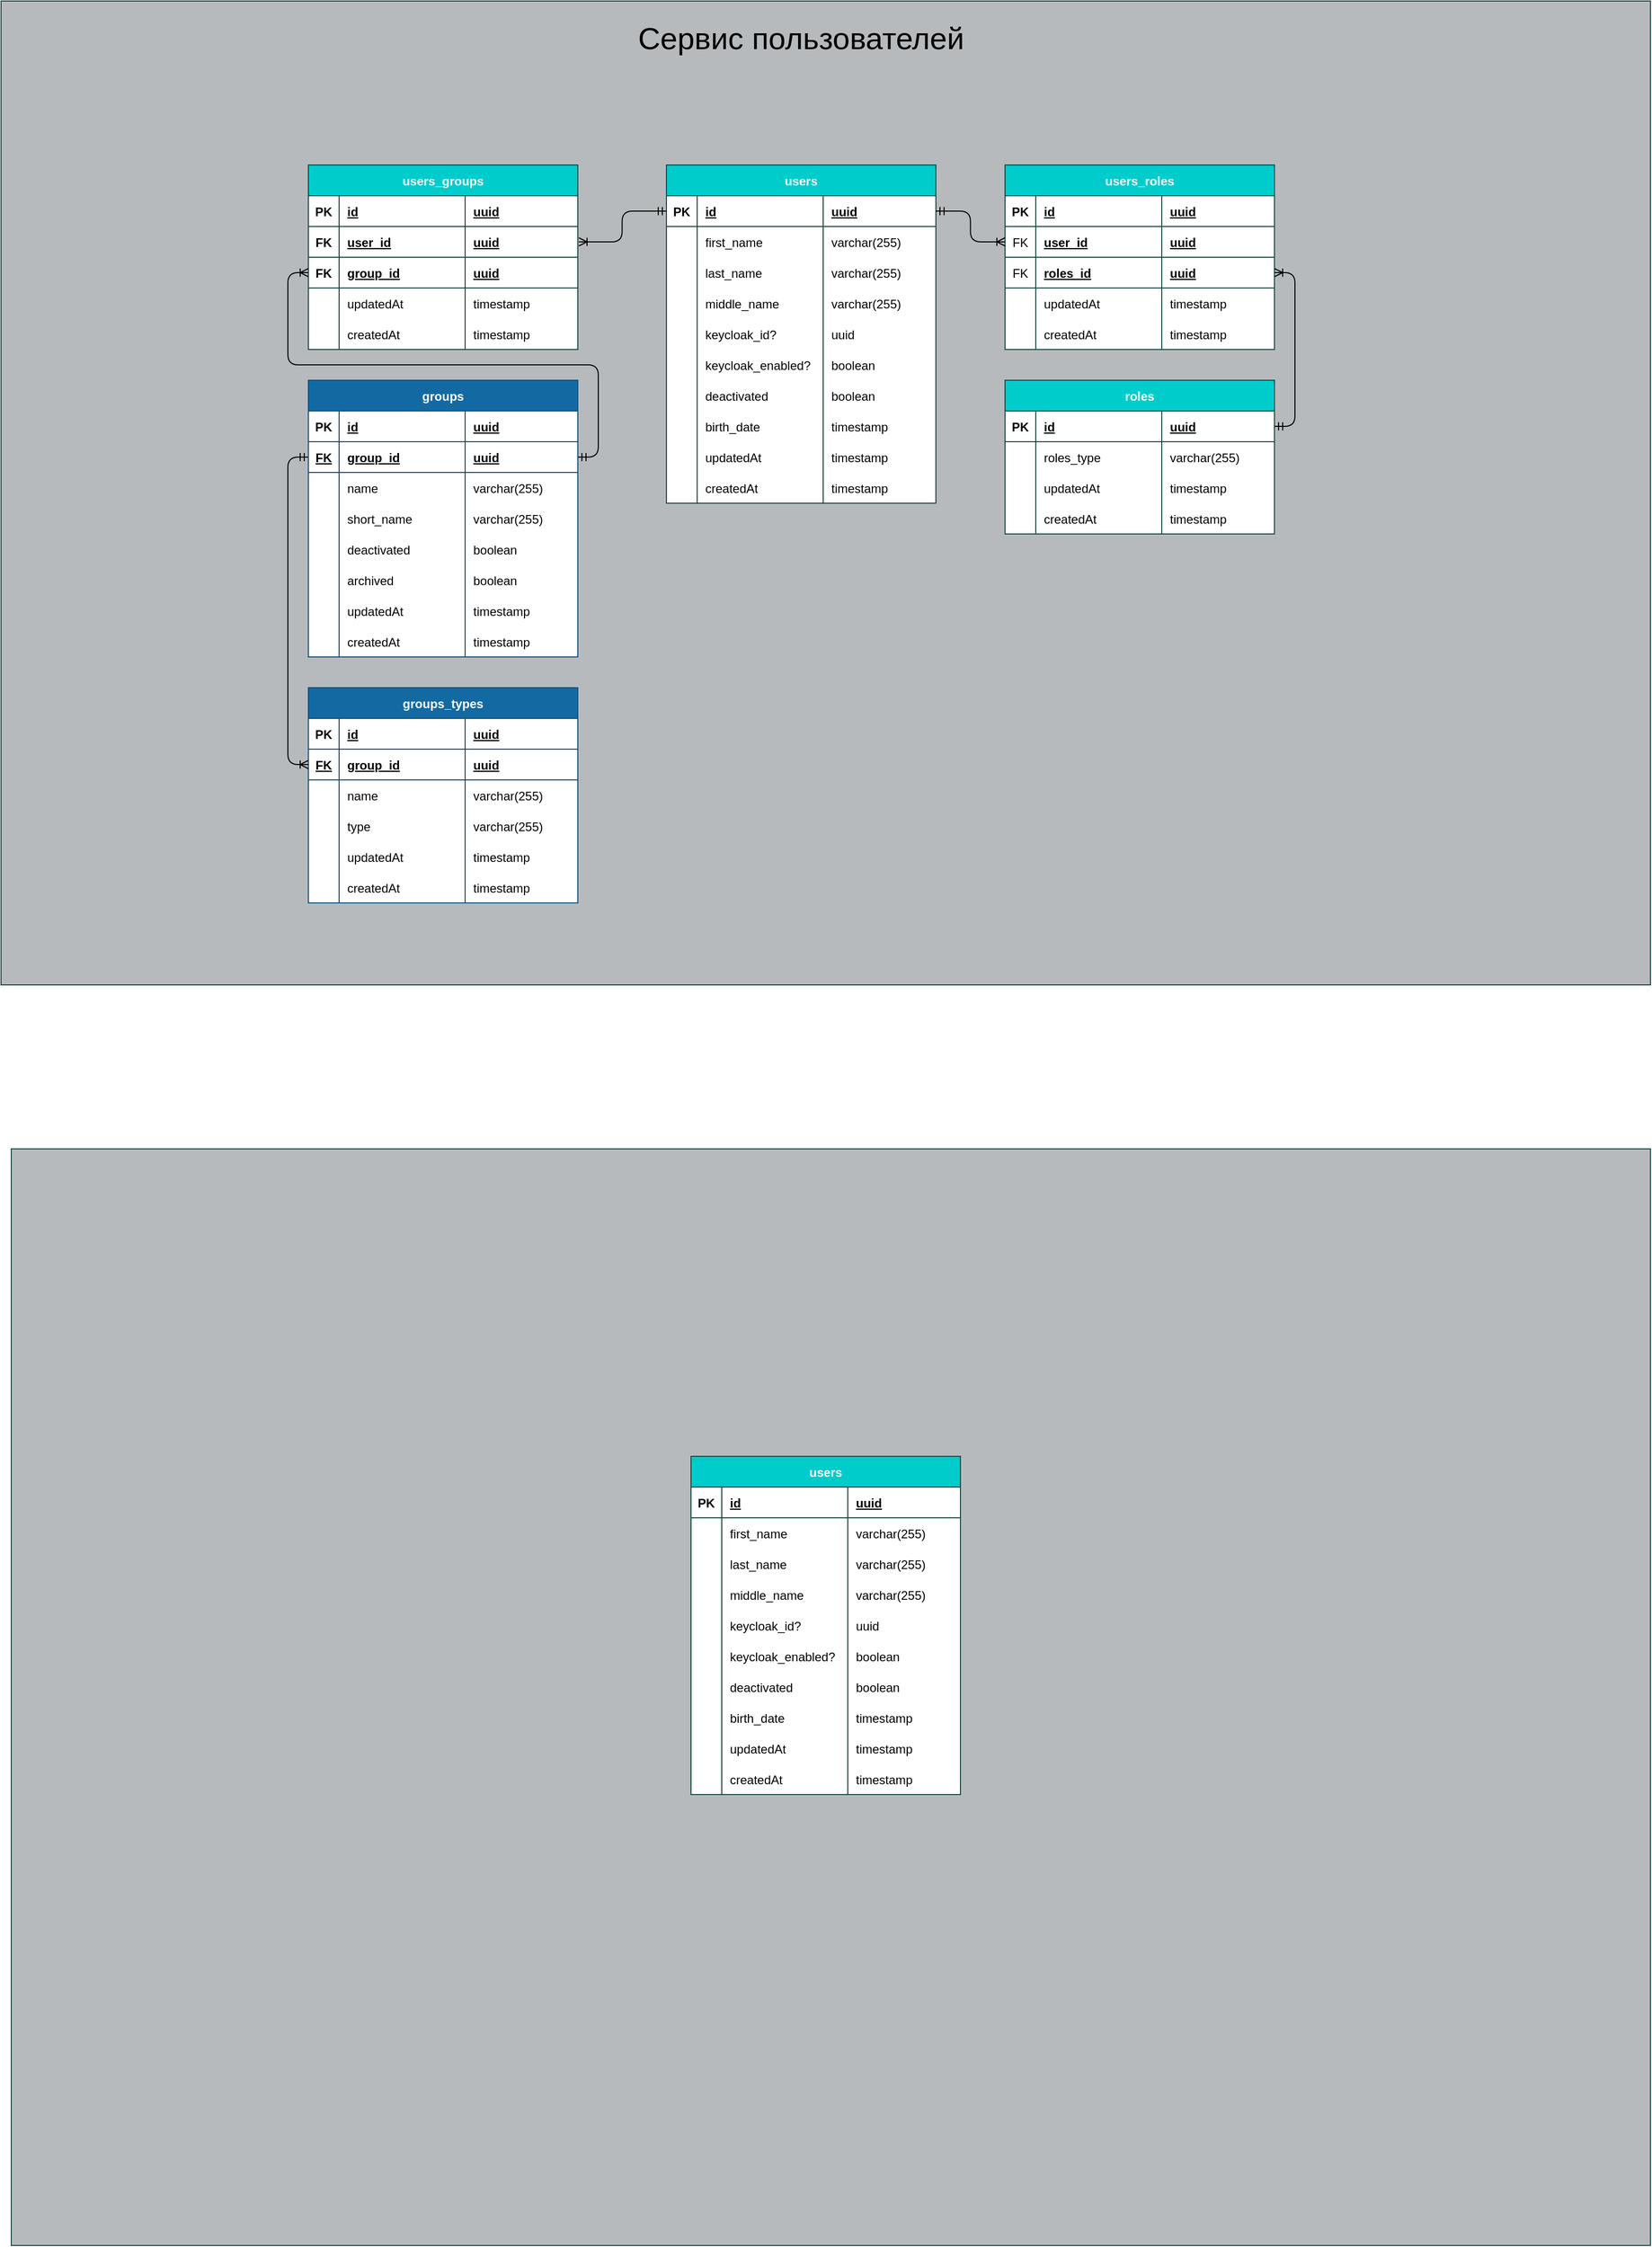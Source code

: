 <mxfile version="21.2.1" type="github" pages="2">
  <diagram name="Схема базы данных" id="sNNG_rTBb9Sv7WH3giw5">
    <mxGraphModel dx="2006" dy="849" grid="1" gridSize="10" guides="1" tooltips="1" connect="1" arrows="1" fold="1" page="1" pageScale="1" pageWidth="413" pageHeight="583" background="#ffffff" math="0" shadow="0">
      <root>
        <mxCell id="0" />
        <mxCell id="1" parent="0" />
        <mxCell id="tufFg8tONRUplMRt9rdd-1" value="" style="rounded=0;whiteSpace=wrap;html=1;strokeColor=#1c4740;fillColor=#B7BABD;glass=0;gradientColor=none;" parent="1" vertex="1">
          <mxGeometry x="-370" y="80" width="1610" height="960" as="geometry" />
        </mxCell>
        <mxCell id="tufFg8tONRUplMRt9rdd-44" value="users" style="shape=table;startSize=30;container=1;collapsible=1;childLayout=tableLayout;fixedRows=1;rowLines=0;fontStyle=1;align=center;resizeLast=1;shadow=0;fontColor=#ffffff;strokeColor=#1C4740;fillColor=#00CCCC;swimlaneFillColor=#FFFFFF;" parent="1" vertex="1">
          <mxGeometry x="279.5" y="240" width="263" height="330" as="geometry" />
        </mxCell>
        <mxCell id="tufFg8tONRUplMRt9rdd-45" value="" style="shape=partialRectangle;collapsible=0;dropTarget=0;pointerEvents=0;fillColor=none;top=0;left=0;bottom=1;right=0;points=[[0,0.5],[1,0.5]];portConstraint=eastwest;shadow=0;fontColor=#030303;strokeColor=#1C4740;" parent="tufFg8tONRUplMRt9rdd-44" vertex="1">
          <mxGeometry y="30" width="263" height="30" as="geometry" />
        </mxCell>
        <mxCell id="tufFg8tONRUplMRt9rdd-46" value="PK" style="shape=partialRectangle;connectable=0;fillColor=none;top=0;left=0;bottom=0;right=0;fontStyle=1;overflow=hidden;shadow=0;fontColor=#030303;strokeColor=#000000;" parent="tufFg8tONRUplMRt9rdd-45" vertex="1">
          <mxGeometry width="30" height="30" as="geometry">
            <mxRectangle width="30" height="30" as="alternateBounds" />
          </mxGeometry>
        </mxCell>
        <mxCell id="tufFg8tONRUplMRt9rdd-47" value="id" style="shape=partialRectangle;connectable=0;fillColor=none;top=0;left=0;bottom=0;right=0;align=left;spacingLeft=6;fontStyle=5;overflow=hidden;shadow=0;fontColor=#030303;strokeColor=#000000;" parent="tufFg8tONRUplMRt9rdd-45" vertex="1">
          <mxGeometry x="30" width="123" height="30" as="geometry">
            <mxRectangle width="123" height="30" as="alternateBounds" />
          </mxGeometry>
        </mxCell>
        <mxCell id="tufFg8tONRUplMRt9rdd-48" value="uuid" style="shape=partialRectangle;connectable=0;fillColor=none;top=0;left=0;bottom=0;right=0;align=left;spacingLeft=6;fontStyle=5;overflow=hidden;shadow=0;fontColor=#030303;strokeColor=#000000;" parent="tufFg8tONRUplMRt9rdd-45" vertex="1">
          <mxGeometry x="153" width="110" height="30" as="geometry">
            <mxRectangle width="110" height="30" as="alternateBounds" />
          </mxGeometry>
        </mxCell>
        <mxCell id="tufFg8tONRUplMRt9rdd-49" style="shape=partialRectangle;collapsible=0;dropTarget=0;pointerEvents=0;fillColor=none;top=0;left=0;bottom=0;right=0;points=[[0,0.5],[1,0.5]];portConstraint=eastwest;shadow=0;fontColor=#030303;strokeColor=#1c4740;" parent="tufFg8tONRUplMRt9rdd-44" vertex="1">
          <mxGeometry y="60" width="263" height="30" as="geometry" />
        </mxCell>
        <mxCell id="tufFg8tONRUplMRt9rdd-50" value="" style="shape=partialRectangle;connectable=0;fillColor=none;top=0;left=0;bottom=0;right=0;editable=1;overflow=hidden;shadow=0;fontColor=#030303;strokeColor=#000000;" parent="tufFg8tONRUplMRt9rdd-49" vertex="1">
          <mxGeometry width="30" height="30" as="geometry">
            <mxRectangle width="30" height="30" as="alternateBounds" />
          </mxGeometry>
        </mxCell>
        <mxCell id="tufFg8tONRUplMRt9rdd-51" value="first_name" style="shape=partialRectangle;connectable=0;fillColor=none;top=0;left=0;bottom=0;right=0;align=left;spacingLeft=6;overflow=hidden;shadow=0;fontColor=#030303;strokeColor=#000000;" parent="tufFg8tONRUplMRt9rdd-49" vertex="1">
          <mxGeometry x="30" width="123" height="30" as="geometry">
            <mxRectangle width="123" height="30" as="alternateBounds" />
          </mxGeometry>
        </mxCell>
        <mxCell id="tufFg8tONRUplMRt9rdd-52" value="varchar(255)" style="shape=partialRectangle;connectable=0;fillColor=none;top=0;left=0;bottom=0;right=0;align=left;spacingLeft=6;overflow=hidden;shadow=0;fontColor=#030303;strokeColor=#000000;" parent="tufFg8tONRUplMRt9rdd-49" vertex="1">
          <mxGeometry x="153" width="110" height="30" as="geometry">
            <mxRectangle width="110" height="30" as="alternateBounds" />
          </mxGeometry>
        </mxCell>
        <mxCell id="tufFg8tONRUplMRt9rdd-97" style="shape=partialRectangle;collapsible=0;dropTarget=0;pointerEvents=0;fillColor=none;top=0;left=0;bottom=0;right=0;points=[[0,0.5],[1,0.5]];portConstraint=eastwest;shadow=0;fontColor=#030303;strokeColor=#000000;" parent="tufFg8tONRUplMRt9rdd-44" vertex="1">
          <mxGeometry y="90" width="263" height="30" as="geometry" />
        </mxCell>
        <mxCell id="tufFg8tONRUplMRt9rdd-98" value="" style="shape=partialRectangle;connectable=0;fillColor=none;top=0;left=0;bottom=0;right=0;editable=1;overflow=hidden;shadow=0;fontColor=#030303;strokeColor=#000000;" parent="tufFg8tONRUplMRt9rdd-97" vertex="1">
          <mxGeometry width="30" height="30" as="geometry">
            <mxRectangle width="30" height="30" as="alternateBounds" />
          </mxGeometry>
        </mxCell>
        <mxCell id="tufFg8tONRUplMRt9rdd-99" value="last_name" style="shape=partialRectangle;connectable=0;fillColor=none;top=0;left=0;bottom=0;right=0;align=left;spacingLeft=6;overflow=hidden;shadow=0;fontColor=#030303;strokeColor=#000000;" parent="tufFg8tONRUplMRt9rdd-97" vertex="1">
          <mxGeometry x="30" width="123" height="30" as="geometry">
            <mxRectangle width="123" height="30" as="alternateBounds" />
          </mxGeometry>
        </mxCell>
        <mxCell id="tufFg8tONRUplMRt9rdd-100" value="varchar(255)" style="shape=partialRectangle;connectable=0;fillColor=none;top=0;left=0;bottom=0;right=0;align=left;spacingLeft=6;overflow=hidden;shadow=0;fontColor=#030303;strokeColor=#000000;" parent="tufFg8tONRUplMRt9rdd-97" vertex="1">
          <mxGeometry x="153" width="110" height="30" as="geometry">
            <mxRectangle width="110" height="30" as="alternateBounds" />
          </mxGeometry>
        </mxCell>
        <mxCell id="tufFg8tONRUplMRt9rdd-101" style="shape=partialRectangle;collapsible=0;dropTarget=0;pointerEvents=0;fillColor=none;top=0;left=0;bottom=0;right=0;points=[[0,0.5],[1,0.5]];portConstraint=eastwest;shadow=0;fontColor=#030303;strokeColor=#000000;" parent="tufFg8tONRUplMRt9rdd-44" vertex="1">
          <mxGeometry y="120" width="263" height="30" as="geometry" />
        </mxCell>
        <mxCell id="tufFg8tONRUplMRt9rdd-102" value="" style="shape=partialRectangle;connectable=0;fillColor=none;top=0;left=0;bottom=0;right=0;editable=1;overflow=hidden;shadow=0;fontColor=#030303;strokeColor=#000000;" parent="tufFg8tONRUplMRt9rdd-101" vertex="1">
          <mxGeometry width="30" height="30" as="geometry">
            <mxRectangle width="30" height="30" as="alternateBounds" />
          </mxGeometry>
        </mxCell>
        <mxCell id="tufFg8tONRUplMRt9rdd-103" value="middle_name" style="shape=partialRectangle;connectable=0;fillColor=none;top=0;left=0;bottom=0;right=0;align=left;spacingLeft=6;overflow=hidden;shadow=0;fontColor=#030303;strokeColor=#000000;" parent="tufFg8tONRUplMRt9rdd-101" vertex="1">
          <mxGeometry x="30" width="123" height="30" as="geometry">
            <mxRectangle width="123" height="30" as="alternateBounds" />
          </mxGeometry>
        </mxCell>
        <mxCell id="tufFg8tONRUplMRt9rdd-104" value="varchar(255)" style="shape=partialRectangle;connectable=0;fillColor=none;top=0;left=0;bottom=0;right=0;align=left;spacingLeft=6;overflow=hidden;shadow=0;fontColor=#030303;strokeColor=#000000;" parent="tufFg8tONRUplMRt9rdd-101" vertex="1">
          <mxGeometry x="153" width="110" height="30" as="geometry">
            <mxRectangle width="110" height="30" as="alternateBounds" />
          </mxGeometry>
        </mxCell>
        <mxCell id="tufFg8tONRUplMRt9rdd-105" style="shape=partialRectangle;collapsible=0;dropTarget=0;pointerEvents=0;fillColor=none;top=0;left=0;bottom=0;right=0;points=[[0,0.5],[1,0.5]];portConstraint=eastwest;shadow=0;fontColor=#030303;strokeColor=#000000;" parent="tufFg8tONRUplMRt9rdd-44" vertex="1">
          <mxGeometry y="150" width="263" height="30" as="geometry" />
        </mxCell>
        <mxCell id="tufFg8tONRUplMRt9rdd-106" value="" style="shape=partialRectangle;connectable=0;fillColor=none;top=0;left=0;bottom=0;right=0;editable=1;overflow=hidden;shadow=0;fontColor=#030303;strokeColor=#000000;" parent="tufFg8tONRUplMRt9rdd-105" vertex="1">
          <mxGeometry width="30" height="30" as="geometry">
            <mxRectangle width="30" height="30" as="alternateBounds" />
          </mxGeometry>
        </mxCell>
        <mxCell id="tufFg8tONRUplMRt9rdd-107" value="keycloak_id?" style="shape=partialRectangle;connectable=0;fillColor=none;top=0;left=0;bottom=0;right=0;align=left;spacingLeft=6;overflow=hidden;shadow=0;fontColor=#030303;strokeColor=#000000;" parent="tufFg8tONRUplMRt9rdd-105" vertex="1">
          <mxGeometry x="30" width="123" height="30" as="geometry">
            <mxRectangle width="123" height="30" as="alternateBounds" />
          </mxGeometry>
        </mxCell>
        <mxCell id="tufFg8tONRUplMRt9rdd-108" value="uuid" style="shape=partialRectangle;connectable=0;fillColor=none;top=0;left=0;bottom=0;right=0;align=left;spacingLeft=6;overflow=hidden;shadow=0;fontColor=#030303;strokeColor=#000000;" parent="tufFg8tONRUplMRt9rdd-105" vertex="1">
          <mxGeometry x="153" width="110" height="30" as="geometry">
            <mxRectangle width="110" height="30" as="alternateBounds" />
          </mxGeometry>
        </mxCell>
        <mxCell id="tufFg8tONRUplMRt9rdd-109" style="shape=partialRectangle;collapsible=0;dropTarget=0;pointerEvents=0;fillColor=none;top=0;left=0;bottom=0;right=0;points=[[0,0.5],[1,0.5]];portConstraint=eastwest;shadow=0;fontColor=#030303;strokeColor=#000000;" parent="tufFg8tONRUplMRt9rdd-44" vertex="1">
          <mxGeometry y="180" width="263" height="30" as="geometry" />
        </mxCell>
        <mxCell id="tufFg8tONRUplMRt9rdd-110" value="" style="shape=partialRectangle;connectable=0;fillColor=none;top=0;left=0;bottom=0;right=0;editable=1;overflow=hidden;shadow=0;fontColor=#030303;strokeColor=#000000;" parent="tufFg8tONRUplMRt9rdd-109" vertex="1">
          <mxGeometry width="30" height="30" as="geometry">
            <mxRectangle width="30" height="30" as="alternateBounds" />
          </mxGeometry>
        </mxCell>
        <mxCell id="tufFg8tONRUplMRt9rdd-111" value="keycloak_enabled?" style="shape=partialRectangle;connectable=0;fillColor=none;top=0;left=0;bottom=0;right=0;align=left;spacingLeft=6;overflow=hidden;shadow=0;fontColor=#030303;strokeColor=#000000;" parent="tufFg8tONRUplMRt9rdd-109" vertex="1">
          <mxGeometry x="30" width="123" height="30" as="geometry">
            <mxRectangle width="123" height="30" as="alternateBounds" />
          </mxGeometry>
        </mxCell>
        <mxCell id="tufFg8tONRUplMRt9rdd-112" value="boolean" style="shape=partialRectangle;connectable=0;fillColor=none;top=0;left=0;bottom=0;right=0;align=left;spacingLeft=6;overflow=hidden;shadow=0;fontColor=#030303;strokeColor=#000000;" parent="tufFg8tONRUplMRt9rdd-109" vertex="1">
          <mxGeometry x="153" width="110" height="30" as="geometry">
            <mxRectangle width="110" height="30" as="alternateBounds" />
          </mxGeometry>
        </mxCell>
        <mxCell id="tufFg8tONRUplMRt9rdd-113" style="shape=partialRectangle;collapsible=0;dropTarget=0;pointerEvents=0;fillColor=none;top=0;left=0;bottom=0;right=0;points=[[0,0.5],[1,0.5]];portConstraint=eastwest;shadow=0;fontColor=#030303;strokeColor=#000000;" parent="tufFg8tONRUplMRt9rdd-44" vertex="1">
          <mxGeometry y="210" width="263" height="30" as="geometry" />
        </mxCell>
        <mxCell id="tufFg8tONRUplMRt9rdd-114" value="" style="shape=partialRectangle;connectable=0;fillColor=none;top=0;left=0;bottom=0;right=0;editable=1;overflow=hidden;shadow=0;fontColor=#030303;strokeColor=#000000;" parent="tufFg8tONRUplMRt9rdd-113" vertex="1">
          <mxGeometry width="30" height="30" as="geometry">
            <mxRectangle width="30" height="30" as="alternateBounds" />
          </mxGeometry>
        </mxCell>
        <mxCell id="tufFg8tONRUplMRt9rdd-115" value="deactivated" style="shape=partialRectangle;connectable=0;fillColor=none;top=0;left=0;bottom=0;right=0;align=left;spacingLeft=6;overflow=hidden;shadow=0;fontColor=#030303;strokeColor=#000000;" parent="tufFg8tONRUplMRt9rdd-113" vertex="1">
          <mxGeometry x="30" width="123" height="30" as="geometry">
            <mxRectangle width="123" height="30" as="alternateBounds" />
          </mxGeometry>
        </mxCell>
        <mxCell id="tufFg8tONRUplMRt9rdd-116" value="boolean" style="shape=partialRectangle;connectable=0;fillColor=none;top=0;left=0;bottom=0;right=0;align=left;spacingLeft=6;overflow=hidden;shadow=0;fontColor=#030303;strokeColor=#000000;" parent="tufFg8tONRUplMRt9rdd-113" vertex="1">
          <mxGeometry x="153" width="110" height="30" as="geometry">
            <mxRectangle width="110" height="30" as="alternateBounds" />
          </mxGeometry>
        </mxCell>
        <mxCell id="tufFg8tONRUplMRt9rdd-117" style="shape=partialRectangle;collapsible=0;dropTarget=0;pointerEvents=0;fillColor=none;top=0;left=0;bottom=0;right=0;points=[[0,0.5],[1,0.5]];portConstraint=eastwest;shadow=0;fontColor=#030303;strokeColor=#000000;" parent="tufFg8tONRUplMRt9rdd-44" vertex="1">
          <mxGeometry y="240" width="263" height="30" as="geometry" />
        </mxCell>
        <mxCell id="tufFg8tONRUplMRt9rdd-118" value="" style="shape=partialRectangle;connectable=0;fillColor=none;top=0;left=0;bottom=0;right=0;editable=1;overflow=hidden;shadow=0;fontColor=#030303;strokeColor=#000000;" parent="tufFg8tONRUplMRt9rdd-117" vertex="1">
          <mxGeometry width="30" height="30" as="geometry">
            <mxRectangle width="30" height="30" as="alternateBounds" />
          </mxGeometry>
        </mxCell>
        <mxCell id="tufFg8tONRUplMRt9rdd-119" value="birth_date" style="shape=partialRectangle;connectable=0;fillColor=none;top=0;left=0;bottom=0;right=0;align=left;spacingLeft=6;overflow=hidden;shadow=0;fontColor=#030303;strokeColor=#000000;" parent="tufFg8tONRUplMRt9rdd-117" vertex="1">
          <mxGeometry x="30" width="123" height="30" as="geometry">
            <mxRectangle width="123" height="30" as="alternateBounds" />
          </mxGeometry>
        </mxCell>
        <mxCell id="tufFg8tONRUplMRt9rdd-120" value="timestamp" style="shape=partialRectangle;connectable=0;fillColor=none;top=0;left=0;bottom=0;right=0;align=left;spacingLeft=6;overflow=hidden;shadow=0;fontColor=#030303;strokeColor=#000000;" parent="tufFg8tONRUplMRt9rdd-117" vertex="1">
          <mxGeometry x="153" width="110" height="30" as="geometry">
            <mxRectangle width="110" height="30" as="alternateBounds" />
          </mxGeometry>
        </mxCell>
        <mxCell id="tufFg8tONRUplMRt9rdd-89" value="" style="shape=partialRectangle;collapsible=0;dropTarget=0;pointerEvents=0;fillColor=none;top=0;left=0;bottom=0;right=0;points=[[0,0.5],[1,0.5]];portConstraint=eastwest;shadow=0;fontColor=#030303;strokeColor=#000000;" parent="tufFg8tONRUplMRt9rdd-44" vertex="1">
          <mxGeometry y="270" width="263" height="30" as="geometry" />
        </mxCell>
        <mxCell id="tufFg8tONRUplMRt9rdd-90" value="" style="shape=partialRectangle;connectable=0;fillColor=none;top=0;left=0;bottom=0;right=0;editable=1;overflow=hidden;shadow=0;fontColor=#030303;strokeColor=#000000;" parent="tufFg8tONRUplMRt9rdd-89" vertex="1">
          <mxGeometry width="30" height="30" as="geometry">
            <mxRectangle width="30" height="30" as="alternateBounds" />
          </mxGeometry>
        </mxCell>
        <mxCell id="tufFg8tONRUplMRt9rdd-91" value="updatedAt" style="shape=partialRectangle;connectable=0;fillColor=none;top=0;left=0;bottom=0;right=0;align=left;spacingLeft=6;overflow=hidden;shadow=0;fontColor=#030303;strokeColor=#000000;" parent="tufFg8tONRUplMRt9rdd-89" vertex="1">
          <mxGeometry x="30" width="123" height="30" as="geometry">
            <mxRectangle width="123" height="30" as="alternateBounds" />
          </mxGeometry>
        </mxCell>
        <mxCell id="tufFg8tONRUplMRt9rdd-92" value="timestamp" style="shape=partialRectangle;connectable=0;fillColor=none;top=0;left=0;bottom=0;right=0;align=left;spacingLeft=6;overflow=hidden;shadow=0;fontColor=#030303;strokeColor=#000000;" parent="tufFg8tONRUplMRt9rdd-89" vertex="1">
          <mxGeometry x="153" width="110" height="30" as="geometry">
            <mxRectangle width="110" height="30" as="alternateBounds" />
          </mxGeometry>
        </mxCell>
        <mxCell id="tufFg8tONRUplMRt9rdd-93" style="shape=partialRectangle;collapsible=0;dropTarget=0;pointerEvents=0;fillColor=none;top=0;left=0;bottom=0;right=0;points=[[0,0.5],[1,0.5]];portConstraint=eastwest;shadow=0;fontColor=#030303;strokeColor=#000000;" parent="tufFg8tONRUplMRt9rdd-44" vertex="1">
          <mxGeometry y="300" width="263" height="30" as="geometry" />
        </mxCell>
        <mxCell id="tufFg8tONRUplMRt9rdd-94" style="shape=partialRectangle;connectable=0;fillColor=none;top=0;left=0;bottom=0;right=0;editable=1;overflow=hidden;shadow=0;fontColor=#030303;strokeColor=#000000;" parent="tufFg8tONRUplMRt9rdd-93" vertex="1">
          <mxGeometry width="30" height="30" as="geometry">
            <mxRectangle width="30" height="30" as="alternateBounds" />
          </mxGeometry>
        </mxCell>
        <mxCell id="tufFg8tONRUplMRt9rdd-95" value="createdAt" style="shape=partialRectangle;connectable=0;fillColor=none;top=0;left=0;bottom=0;right=0;align=left;spacingLeft=6;overflow=hidden;shadow=0;fontColor=#030303;strokeColor=#000000;" parent="tufFg8tONRUplMRt9rdd-93" vertex="1">
          <mxGeometry x="30" width="123" height="30" as="geometry">
            <mxRectangle width="123" height="30" as="alternateBounds" />
          </mxGeometry>
        </mxCell>
        <mxCell id="tufFg8tONRUplMRt9rdd-96" value="timestamp" style="shape=partialRectangle;connectable=0;fillColor=none;top=0;left=0;bottom=0;right=0;align=left;spacingLeft=6;overflow=hidden;shadow=0;fontColor=#030303;strokeColor=#000000;" parent="tufFg8tONRUplMRt9rdd-93" vertex="1">
          <mxGeometry x="153" width="110" height="30" as="geometry">
            <mxRectangle width="110" height="30" as="alternateBounds" />
          </mxGeometry>
        </mxCell>
        <mxCell id="tufFg8tONRUplMRt9rdd-127" value="Сервис пользователей" style="text;html=1;strokeColor=none;fillColor=none;align=center;verticalAlign=middle;whiteSpace=wrap;rounded=0;shadow=0;fontColor=#030303;strokeWidth=5;spacing=7;spacingTop=1;fontSize=30;" parent="1" vertex="1">
          <mxGeometry x="121" y="100" width="580" height="30" as="geometry" />
        </mxCell>
        <mxCell id="tufFg8tONRUplMRt9rdd-128" value="users_roles" style="shape=table;startSize=30;container=1;collapsible=1;childLayout=tableLayout;fixedRows=1;rowLines=0;fontStyle=1;align=center;resizeLast=1;shadow=0;fontColor=#ffffff;strokeColor=#1C4740;fillColor=#00CCCC;swimlaneFillColor=#FFFFFF;" parent="1" vertex="1">
          <mxGeometry x="610" y="240" width="263" height="180" as="geometry" />
        </mxCell>
        <mxCell id="tufFg8tONRUplMRt9rdd-129" value="" style="shape=partialRectangle;collapsible=0;dropTarget=0;pointerEvents=0;fillColor=none;top=0;left=0;bottom=1;right=0;points=[[0,0.5],[1,0.5]];portConstraint=eastwest;shadow=0;fontColor=#030303;strokeColor=#1C4740;" parent="tufFg8tONRUplMRt9rdd-128" vertex="1">
          <mxGeometry y="30" width="263" height="30" as="geometry" />
        </mxCell>
        <mxCell id="tufFg8tONRUplMRt9rdd-130" value="PK" style="shape=partialRectangle;connectable=0;fillColor=none;top=0;left=0;bottom=0;right=0;fontStyle=1;overflow=hidden;shadow=0;fontColor=#030303;strokeColor=#000000;" parent="tufFg8tONRUplMRt9rdd-129" vertex="1">
          <mxGeometry width="30" height="30" as="geometry">
            <mxRectangle width="30" height="30" as="alternateBounds" />
          </mxGeometry>
        </mxCell>
        <mxCell id="tufFg8tONRUplMRt9rdd-131" value="id" style="shape=partialRectangle;connectable=0;fillColor=none;top=0;left=0;bottom=0;right=0;align=left;spacingLeft=6;fontStyle=5;overflow=hidden;shadow=0;fontColor=#030303;strokeColor=#000000;" parent="tufFg8tONRUplMRt9rdd-129" vertex="1">
          <mxGeometry x="30" width="123" height="30" as="geometry">
            <mxRectangle width="123" height="30" as="alternateBounds" />
          </mxGeometry>
        </mxCell>
        <mxCell id="tufFg8tONRUplMRt9rdd-132" value="uuid" style="shape=partialRectangle;connectable=0;fillColor=none;top=0;left=0;bottom=0;right=0;align=left;spacingLeft=6;fontStyle=5;overflow=hidden;shadow=0;fontColor=#030303;strokeColor=#000000;" parent="tufFg8tONRUplMRt9rdd-129" vertex="1">
          <mxGeometry x="153" width="110" height="30" as="geometry">
            <mxRectangle width="110" height="30" as="alternateBounds" />
          </mxGeometry>
        </mxCell>
        <mxCell id="tufFg8tONRUplMRt9rdd-133" style="shape=partialRectangle;collapsible=0;dropTarget=0;pointerEvents=0;fillColor=none;top=0;left=0;bottom=1;right=0;points=[[0,0.5],[1,0.5]];portConstraint=eastwest;shadow=0;fontColor=#030303;strokeColor=#1c4740;" parent="tufFg8tONRUplMRt9rdd-128" vertex="1">
          <mxGeometry y="60" width="263" height="30" as="geometry" />
        </mxCell>
        <mxCell id="tufFg8tONRUplMRt9rdd-134" value="FK" style="shape=partialRectangle;connectable=0;fillColor=none;top=0;left=0;bottom=0;right=0;editable=1;overflow=hidden;shadow=0;fontColor=#030303;strokeColor=#000000;" parent="tufFg8tONRUplMRt9rdd-133" vertex="1">
          <mxGeometry width="30" height="30" as="geometry">
            <mxRectangle width="30" height="30" as="alternateBounds" />
          </mxGeometry>
        </mxCell>
        <mxCell id="tufFg8tONRUplMRt9rdd-135" value="user_id" style="shape=partialRectangle;connectable=0;fillColor=none;top=0;left=0;bottom=0;right=0;align=left;spacingLeft=6;overflow=hidden;shadow=0;fontColor=#030303;strokeColor=#000000;fontStyle=5" parent="tufFg8tONRUplMRt9rdd-133" vertex="1">
          <mxGeometry x="30" width="123" height="30" as="geometry">
            <mxRectangle width="123" height="30" as="alternateBounds" />
          </mxGeometry>
        </mxCell>
        <mxCell id="tufFg8tONRUplMRt9rdd-136" value="uuid" style="shape=partialRectangle;connectable=0;fillColor=none;top=0;left=0;bottom=0;right=0;align=left;spacingLeft=6;overflow=hidden;shadow=0;fontColor=#030303;strokeColor=#000000;fontStyle=5" parent="tufFg8tONRUplMRt9rdd-133" vertex="1">
          <mxGeometry x="153" width="110" height="30" as="geometry">
            <mxRectangle width="110" height="30" as="alternateBounds" />
          </mxGeometry>
        </mxCell>
        <mxCell id="tufFg8tONRUplMRt9rdd-137" style="shape=partialRectangle;collapsible=0;dropTarget=0;pointerEvents=0;fillColor=none;top=0;left=0;bottom=1;right=0;points=[[0,0.5],[1,0.5]];portConstraint=eastwest;shadow=0;fontColor=#030303;strokeColor=#1C4740;" parent="tufFg8tONRUplMRt9rdd-128" vertex="1">
          <mxGeometry y="90" width="263" height="30" as="geometry" />
        </mxCell>
        <mxCell id="tufFg8tONRUplMRt9rdd-138" value="FK" style="shape=partialRectangle;connectable=0;fillColor=none;top=0;left=0;bottom=0;right=0;editable=1;overflow=hidden;shadow=0;fontColor=#030303;strokeColor=#000000;" parent="tufFg8tONRUplMRt9rdd-137" vertex="1">
          <mxGeometry width="30" height="30" as="geometry">
            <mxRectangle width="30" height="30" as="alternateBounds" />
          </mxGeometry>
        </mxCell>
        <mxCell id="tufFg8tONRUplMRt9rdd-139" value="roles_id" style="shape=partialRectangle;connectable=0;fillColor=none;top=0;left=0;bottom=0;right=0;align=left;spacingLeft=6;overflow=hidden;shadow=0;fontColor=#030303;strokeColor=#000000;fontStyle=5" parent="tufFg8tONRUplMRt9rdd-137" vertex="1">
          <mxGeometry x="30" width="123" height="30" as="geometry">
            <mxRectangle width="123" height="30" as="alternateBounds" />
          </mxGeometry>
        </mxCell>
        <mxCell id="tufFg8tONRUplMRt9rdd-140" value="uuid" style="shape=partialRectangle;connectable=0;fillColor=none;top=0;left=0;bottom=0;right=0;align=left;spacingLeft=6;overflow=hidden;shadow=0;fontColor=#030303;strokeColor=#000000;fontStyle=5" parent="tufFg8tONRUplMRt9rdd-137" vertex="1">
          <mxGeometry x="153" width="110" height="30" as="geometry">
            <mxRectangle width="110" height="30" as="alternateBounds" />
          </mxGeometry>
        </mxCell>
        <mxCell id="tufFg8tONRUplMRt9rdd-161" value="" style="shape=partialRectangle;collapsible=0;dropTarget=0;pointerEvents=0;fillColor=none;top=0;left=0;bottom=0;right=0;points=[[0,0.5],[1,0.5]];portConstraint=eastwest;shadow=0;fontColor=#030303;strokeColor=#000000;" parent="tufFg8tONRUplMRt9rdd-128" vertex="1">
          <mxGeometry y="120" width="263" height="30" as="geometry" />
        </mxCell>
        <mxCell id="tufFg8tONRUplMRt9rdd-162" value="" style="shape=partialRectangle;connectable=0;fillColor=none;top=0;left=0;bottom=0;right=0;editable=1;overflow=hidden;shadow=0;fontColor=#030303;strokeColor=#000000;" parent="tufFg8tONRUplMRt9rdd-161" vertex="1">
          <mxGeometry width="30" height="30" as="geometry">
            <mxRectangle width="30" height="30" as="alternateBounds" />
          </mxGeometry>
        </mxCell>
        <mxCell id="tufFg8tONRUplMRt9rdd-163" value="updatedAt" style="shape=partialRectangle;connectable=0;fillColor=none;top=0;left=0;bottom=0;right=0;align=left;spacingLeft=6;overflow=hidden;shadow=0;fontColor=#030303;strokeColor=#000000;" parent="tufFg8tONRUplMRt9rdd-161" vertex="1">
          <mxGeometry x="30" width="123" height="30" as="geometry">
            <mxRectangle width="123" height="30" as="alternateBounds" />
          </mxGeometry>
        </mxCell>
        <mxCell id="tufFg8tONRUplMRt9rdd-164" value="timestamp" style="shape=partialRectangle;connectable=0;fillColor=none;top=0;left=0;bottom=0;right=0;align=left;spacingLeft=6;overflow=hidden;shadow=0;fontColor=#030303;strokeColor=#000000;" parent="tufFg8tONRUplMRt9rdd-161" vertex="1">
          <mxGeometry x="153" width="110" height="30" as="geometry">
            <mxRectangle width="110" height="30" as="alternateBounds" />
          </mxGeometry>
        </mxCell>
        <mxCell id="tufFg8tONRUplMRt9rdd-165" style="shape=partialRectangle;collapsible=0;dropTarget=0;pointerEvents=0;fillColor=none;top=0;left=0;bottom=0;right=0;points=[[0,0.5],[1,0.5]];portConstraint=eastwest;shadow=0;fontColor=#030303;strokeColor=#000000;" parent="tufFg8tONRUplMRt9rdd-128" vertex="1">
          <mxGeometry y="150" width="263" height="30" as="geometry" />
        </mxCell>
        <mxCell id="tufFg8tONRUplMRt9rdd-166" style="shape=partialRectangle;connectable=0;fillColor=none;top=0;left=0;bottom=0;right=0;editable=1;overflow=hidden;shadow=0;fontColor=#030303;strokeColor=#000000;" parent="tufFg8tONRUplMRt9rdd-165" vertex="1">
          <mxGeometry width="30" height="30" as="geometry">
            <mxRectangle width="30" height="30" as="alternateBounds" />
          </mxGeometry>
        </mxCell>
        <mxCell id="tufFg8tONRUplMRt9rdd-167" value="createdAt" style="shape=partialRectangle;connectable=0;fillColor=none;top=0;left=0;bottom=0;right=0;align=left;spacingLeft=6;overflow=hidden;shadow=0;fontColor=#030303;strokeColor=#000000;" parent="tufFg8tONRUplMRt9rdd-165" vertex="1">
          <mxGeometry x="30" width="123" height="30" as="geometry">
            <mxRectangle width="123" height="30" as="alternateBounds" />
          </mxGeometry>
        </mxCell>
        <mxCell id="tufFg8tONRUplMRt9rdd-168" value="timestamp" style="shape=partialRectangle;connectable=0;fillColor=none;top=0;left=0;bottom=0;right=0;align=left;spacingLeft=6;overflow=hidden;shadow=0;fontColor=#030303;strokeColor=#000000;" parent="tufFg8tONRUplMRt9rdd-165" vertex="1">
          <mxGeometry x="153" width="110" height="30" as="geometry">
            <mxRectangle width="110" height="30" as="alternateBounds" />
          </mxGeometry>
        </mxCell>
        <mxCell id="tufFg8tONRUplMRt9rdd-169" value="roles" style="shape=table;startSize=30;container=1;collapsible=1;childLayout=tableLayout;fixedRows=1;rowLines=0;fontStyle=1;align=center;resizeLast=1;shadow=0;fontColor=#ffffff;strokeColor=#1C4740;fillColor=#00CCCC;swimlaneFillColor=#FFFFFF;" parent="1" vertex="1">
          <mxGeometry x="610" y="450" width="263" height="150" as="geometry" />
        </mxCell>
        <mxCell id="tufFg8tONRUplMRt9rdd-170" value="" style="shape=partialRectangle;collapsible=0;dropTarget=0;pointerEvents=0;fillColor=none;top=0;left=0;bottom=1;right=0;points=[[0,0.5],[1,0.5]];portConstraint=eastwest;shadow=0;fontColor=#030303;strokeColor=#1C4740;" parent="tufFg8tONRUplMRt9rdd-169" vertex="1">
          <mxGeometry y="30" width="263" height="30" as="geometry" />
        </mxCell>
        <mxCell id="tufFg8tONRUplMRt9rdd-171" value="PK" style="shape=partialRectangle;connectable=0;fillColor=none;top=0;left=0;bottom=0;right=0;fontStyle=1;overflow=hidden;shadow=0;fontColor=#030303;strokeColor=#000000;" parent="tufFg8tONRUplMRt9rdd-170" vertex="1">
          <mxGeometry width="30" height="30" as="geometry">
            <mxRectangle width="30" height="30" as="alternateBounds" />
          </mxGeometry>
        </mxCell>
        <mxCell id="tufFg8tONRUplMRt9rdd-172" value="id" style="shape=partialRectangle;connectable=0;fillColor=none;top=0;left=0;bottom=0;right=0;align=left;spacingLeft=6;fontStyle=5;overflow=hidden;shadow=0;fontColor=#030303;strokeColor=#000000;" parent="tufFg8tONRUplMRt9rdd-170" vertex="1">
          <mxGeometry x="30" width="123" height="30" as="geometry">
            <mxRectangle width="123" height="30" as="alternateBounds" />
          </mxGeometry>
        </mxCell>
        <mxCell id="tufFg8tONRUplMRt9rdd-173" value="uuid" style="shape=partialRectangle;connectable=0;fillColor=none;top=0;left=0;bottom=0;right=0;align=left;spacingLeft=6;fontStyle=5;overflow=hidden;shadow=0;fontColor=#030303;strokeColor=#000000;" parent="tufFg8tONRUplMRt9rdd-170" vertex="1">
          <mxGeometry x="153" width="110" height="30" as="geometry">
            <mxRectangle width="110" height="30" as="alternateBounds" />
          </mxGeometry>
        </mxCell>
        <mxCell id="tufFg8tONRUplMRt9rdd-174" style="shape=partialRectangle;collapsible=0;dropTarget=0;pointerEvents=0;fillColor=none;top=0;left=0;bottom=0;right=0;points=[[0,0.5],[1,0.5]];portConstraint=eastwest;shadow=0;fontColor=#030303;strokeColor=#1c4740;" parent="tufFg8tONRUplMRt9rdd-169" vertex="1">
          <mxGeometry y="60" width="263" height="30" as="geometry" />
        </mxCell>
        <mxCell id="tufFg8tONRUplMRt9rdd-175" value="" style="shape=partialRectangle;connectable=0;fillColor=none;top=0;left=0;bottom=0;right=0;editable=1;overflow=hidden;shadow=0;fontColor=#030303;strokeColor=#000000;" parent="tufFg8tONRUplMRt9rdd-174" vertex="1">
          <mxGeometry width="30" height="30" as="geometry">
            <mxRectangle width="30" height="30" as="alternateBounds" />
          </mxGeometry>
        </mxCell>
        <mxCell id="tufFg8tONRUplMRt9rdd-176" value="roles_type" style="shape=partialRectangle;connectable=0;fillColor=none;top=0;left=0;bottom=0;right=0;align=left;spacingLeft=6;overflow=hidden;shadow=0;fontColor=#030303;strokeColor=#000000;" parent="tufFg8tONRUplMRt9rdd-174" vertex="1">
          <mxGeometry x="30" width="123" height="30" as="geometry">
            <mxRectangle width="123" height="30" as="alternateBounds" />
          </mxGeometry>
        </mxCell>
        <mxCell id="tufFg8tONRUplMRt9rdd-177" value="varchar(255)" style="shape=partialRectangle;connectable=0;fillColor=none;top=0;left=0;bottom=0;right=0;align=left;spacingLeft=6;overflow=hidden;shadow=0;fontColor=#030303;strokeColor=#000000;" parent="tufFg8tONRUplMRt9rdd-174" vertex="1">
          <mxGeometry x="153" width="110" height="30" as="geometry">
            <mxRectangle width="110" height="30" as="alternateBounds" />
          </mxGeometry>
        </mxCell>
        <mxCell id="tufFg8tONRUplMRt9rdd-182" value="" style="shape=partialRectangle;collapsible=0;dropTarget=0;pointerEvents=0;fillColor=none;top=0;left=0;bottom=0;right=0;points=[[0,0.5],[1,0.5]];portConstraint=eastwest;shadow=0;fontColor=#030303;strokeColor=#000000;" parent="tufFg8tONRUplMRt9rdd-169" vertex="1">
          <mxGeometry y="90" width="263" height="30" as="geometry" />
        </mxCell>
        <mxCell id="tufFg8tONRUplMRt9rdd-183" value="" style="shape=partialRectangle;connectable=0;fillColor=none;top=0;left=0;bottom=0;right=0;editable=1;overflow=hidden;shadow=0;fontColor=#030303;strokeColor=#000000;" parent="tufFg8tONRUplMRt9rdd-182" vertex="1">
          <mxGeometry width="30" height="30" as="geometry">
            <mxRectangle width="30" height="30" as="alternateBounds" />
          </mxGeometry>
        </mxCell>
        <mxCell id="tufFg8tONRUplMRt9rdd-184" value="updatedAt" style="shape=partialRectangle;connectable=0;fillColor=none;top=0;left=0;bottom=0;right=0;align=left;spacingLeft=6;overflow=hidden;shadow=0;fontColor=#030303;strokeColor=#000000;" parent="tufFg8tONRUplMRt9rdd-182" vertex="1">
          <mxGeometry x="30" width="123" height="30" as="geometry">
            <mxRectangle width="123" height="30" as="alternateBounds" />
          </mxGeometry>
        </mxCell>
        <mxCell id="tufFg8tONRUplMRt9rdd-185" value="timestamp" style="shape=partialRectangle;connectable=0;fillColor=none;top=0;left=0;bottom=0;right=0;align=left;spacingLeft=6;overflow=hidden;shadow=0;fontColor=#030303;strokeColor=#000000;" parent="tufFg8tONRUplMRt9rdd-182" vertex="1">
          <mxGeometry x="153" width="110" height="30" as="geometry">
            <mxRectangle width="110" height="30" as="alternateBounds" />
          </mxGeometry>
        </mxCell>
        <mxCell id="tufFg8tONRUplMRt9rdd-186" style="shape=partialRectangle;collapsible=0;dropTarget=0;pointerEvents=0;fillColor=none;top=0;left=0;bottom=0;right=0;points=[[0,0.5],[1,0.5]];portConstraint=eastwest;shadow=0;fontColor=#030303;strokeColor=#000000;" parent="tufFg8tONRUplMRt9rdd-169" vertex="1">
          <mxGeometry y="120" width="263" height="30" as="geometry" />
        </mxCell>
        <mxCell id="tufFg8tONRUplMRt9rdd-187" style="shape=partialRectangle;connectable=0;fillColor=none;top=0;left=0;bottom=0;right=0;editable=1;overflow=hidden;shadow=0;fontColor=#030303;strokeColor=#000000;" parent="tufFg8tONRUplMRt9rdd-186" vertex="1">
          <mxGeometry width="30" height="30" as="geometry">
            <mxRectangle width="30" height="30" as="alternateBounds" />
          </mxGeometry>
        </mxCell>
        <mxCell id="tufFg8tONRUplMRt9rdd-188" value="createdAt" style="shape=partialRectangle;connectable=0;fillColor=none;top=0;left=0;bottom=0;right=0;align=left;spacingLeft=6;overflow=hidden;shadow=0;fontColor=#030303;strokeColor=#000000;" parent="tufFg8tONRUplMRt9rdd-186" vertex="1">
          <mxGeometry x="30" width="123" height="30" as="geometry">
            <mxRectangle width="123" height="30" as="alternateBounds" />
          </mxGeometry>
        </mxCell>
        <mxCell id="tufFg8tONRUplMRt9rdd-189" value="timestamp" style="shape=partialRectangle;connectable=0;fillColor=none;top=0;left=0;bottom=0;right=0;align=left;spacingLeft=6;overflow=hidden;shadow=0;fontColor=#030303;strokeColor=#000000;" parent="tufFg8tONRUplMRt9rdd-186" vertex="1">
          <mxGeometry x="153" width="110" height="30" as="geometry">
            <mxRectangle width="110" height="30" as="alternateBounds" />
          </mxGeometry>
        </mxCell>
        <mxCell id="tufFg8tONRUplMRt9rdd-190" style="edgeStyle=orthogonalEdgeStyle;rounded=1;orthogonalLoop=1;jettySize=auto;html=1;exitX=1;exitY=0.5;exitDx=0;exitDy=0;entryX=1;entryY=0.5;entryDx=0;entryDy=0;fontSize=12;startArrow=ERmandOne;startFill=0;endArrow=ERoneToMany;endFill=0;strokeColor=#000000;" parent="1" source="tufFg8tONRUplMRt9rdd-170" target="tufFg8tONRUplMRt9rdd-137" edge="1">
          <mxGeometry relative="1" as="geometry" />
        </mxCell>
        <mxCell id="tufFg8tONRUplMRt9rdd-191" style="edgeStyle=orthogonalEdgeStyle;rounded=1;orthogonalLoop=1;jettySize=auto;html=1;exitX=1;exitY=0.5;exitDx=0;exitDy=0;entryX=0;entryY=0.5;entryDx=0;entryDy=0;fontSize=12;startArrow=ERmandOne;startFill=0;endArrow=ERoneToMany;endFill=0;strokeColor=#000000;" parent="1" source="tufFg8tONRUplMRt9rdd-45" target="tufFg8tONRUplMRt9rdd-133" edge="1">
          <mxGeometry relative="1" as="geometry" />
        </mxCell>
        <mxCell id="tufFg8tONRUplMRt9rdd-192" value="users_groups" style="shape=table;startSize=30;container=1;collapsible=1;childLayout=tableLayout;fixedRows=1;rowLines=0;fontStyle=1;align=center;resizeLast=1;shadow=0;fontColor=#ffffff;strokeColor=#1C4740;fillColor=#00CCCC;swimlaneFillColor=#FFFFFF;" parent="1" vertex="1">
          <mxGeometry x="-70" y="240" width="263" height="180" as="geometry" />
        </mxCell>
        <mxCell id="tufFg8tONRUplMRt9rdd-193" value="" style="shape=partialRectangle;collapsible=0;dropTarget=0;pointerEvents=0;fillColor=none;top=0;left=0;bottom=1;right=0;points=[[0,0.5],[1,0.5]];portConstraint=eastwest;shadow=0;fontColor=#030303;strokeColor=#1C4740;" parent="tufFg8tONRUplMRt9rdd-192" vertex="1">
          <mxGeometry y="30" width="263" height="30" as="geometry" />
        </mxCell>
        <mxCell id="tufFg8tONRUplMRt9rdd-194" value="PK" style="shape=partialRectangle;connectable=0;fillColor=none;top=0;left=0;bottom=0;right=0;fontStyle=1;overflow=hidden;shadow=0;fontColor=#030303;strokeColor=#000000;" parent="tufFg8tONRUplMRt9rdd-193" vertex="1">
          <mxGeometry width="30" height="30" as="geometry">
            <mxRectangle width="30" height="30" as="alternateBounds" />
          </mxGeometry>
        </mxCell>
        <mxCell id="tufFg8tONRUplMRt9rdd-195" value="id" style="shape=partialRectangle;connectable=0;fillColor=none;top=0;left=0;bottom=0;right=0;align=left;spacingLeft=6;fontStyle=5;overflow=hidden;shadow=0;fontColor=#030303;strokeColor=#000000;" parent="tufFg8tONRUplMRt9rdd-193" vertex="1">
          <mxGeometry x="30" width="123" height="30" as="geometry">
            <mxRectangle width="123" height="30" as="alternateBounds" />
          </mxGeometry>
        </mxCell>
        <mxCell id="tufFg8tONRUplMRt9rdd-196" value="uuid" style="shape=partialRectangle;connectable=0;fillColor=none;top=0;left=0;bottom=0;right=0;align=left;spacingLeft=6;fontStyle=5;overflow=hidden;shadow=0;fontColor=#030303;strokeColor=#000000;" parent="tufFg8tONRUplMRt9rdd-193" vertex="1">
          <mxGeometry x="153" width="110" height="30" as="geometry">
            <mxRectangle width="110" height="30" as="alternateBounds" />
          </mxGeometry>
        </mxCell>
        <mxCell id="tufFg8tONRUplMRt9rdd-197" style="shape=partialRectangle;collapsible=0;dropTarget=0;pointerEvents=0;fillColor=none;top=0;left=0;bottom=1;right=0;points=[[0,0.5],[1,0.5]];portConstraint=eastwest;shadow=0;fontColor=#030303;strokeColor=#1c4740;perimeterSpacing=1;" parent="tufFg8tONRUplMRt9rdd-192" vertex="1">
          <mxGeometry y="60" width="263" height="30" as="geometry" />
        </mxCell>
        <mxCell id="tufFg8tONRUplMRt9rdd-198" value="FK" style="shape=partialRectangle;connectable=0;fillColor=none;top=0;left=0;bottom=0;right=0;editable=1;overflow=hidden;shadow=0;fontColor=#030303;strokeColor=#000000;fontStyle=1" parent="tufFg8tONRUplMRt9rdd-197" vertex="1">
          <mxGeometry width="30" height="30" as="geometry">
            <mxRectangle width="30" height="30" as="alternateBounds" />
          </mxGeometry>
        </mxCell>
        <mxCell id="tufFg8tONRUplMRt9rdd-199" value="user_id" style="shape=partialRectangle;connectable=0;fillColor=none;top=0;left=0;bottom=0;right=0;align=left;spacingLeft=6;overflow=hidden;shadow=0;fontColor=#030303;strokeColor=#000000;fontStyle=5" parent="tufFg8tONRUplMRt9rdd-197" vertex="1">
          <mxGeometry x="30" width="123" height="30" as="geometry">
            <mxRectangle width="123" height="30" as="alternateBounds" />
          </mxGeometry>
        </mxCell>
        <mxCell id="tufFg8tONRUplMRt9rdd-200" value="uuid" style="shape=partialRectangle;connectable=0;fillColor=none;top=0;left=0;bottom=0;right=0;align=left;spacingLeft=6;overflow=hidden;shadow=0;fontColor=#030303;strokeColor=#000000;fontStyle=5" parent="tufFg8tONRUplMRt9rdd-197" vertex="1">
          <mxGeometry x="153" width="110" height="30" as="geometry">
            <mxRectangle width="110" height="30" as="alternateBounds" />
          </mxGeometry>
        </mxCell>
        <mxCell id="tufFg8tONRUplMRt9rdd-201" style="shape=partialRectangle;collapsible=0;dropTarget=0;pointerEvents=0;fillColor=none;top=0;left=0;bottom=1;right=0;points=[[0,0.5],[1,0.5]];portConstraint=eastwest;shadow=0;fontColor=#030303;strokeColor=#1c4740;" parent="tufFg8tONRUplMRt9rdd-192" vertex="1">
          <mxGeometry y="90" width="263" height="30" as="geometry" />
        </mxCell>
        <mxCell id="tufFg8tONRUplMRt9rdd-202" value="FK" style="shape=partialRectangle;connectable=0;fillColor=none;top=0;left=0;bottom=0;right=0;editable=1;overflow=hidden;shadow=0;fontColor=#030303;strokeColor=#000000;fontStyle=1" parent="tufFg8tONRUplMRt9rdd-201" vertex="1">
          <mxGeometry width="30" height="30" as="geometry">
            <mxRectangle width="30" height="30" as="alternateBounds" />
          </mxGeometry>
        </mxCell>
        <mxCell id="tufFg8tONRUplMRt9rdd-203" value="group_id" style="shape=partialRectangle;connectable=0;fillColor=none;top=0;left=0;bottom=0;right=0;align=left;spacingLeft=6;overflow=hidden;shadow=0;fontColor=#030303;strokeColor=#000000;fontStyle=5" parent="tufFg8tONRUplMRt9rdd-201" vertex="1">
          <mxGeometry x="30" width="123" height="30" as="geometry">
            <mxRectangle width="123" height="30" as="alternateBounds" />
          </mxGeometry>
        </mxCell>
        <mxCell id="tufFg8tONRUplMRt9rdd-204" value="uuid" style="shape=partialRectangle;connectable=0;fillColor=none;top=0;left=0;bottom=0;right=0;align=left;spacingLeft=6;overflow=hidden;shadow=0;fontColor=#030303;strokeColor=#000000;fontStyle=5" parent="tufFg8tONRUplMRt9rdd-201" vertex="1">
          <mxGeometry x="153" width="110" height="30" as="geometry">
            <mxRectangle width="110" height="30" as="alternateBounds" />
          </mxGeometry>
        </mxCell>
        <mxCell id="tufFg8tONRUplMRt9rdd-225" value="" style="shape=partialRectangle;collapsible=0;dropTarget=0;pointerEvents=0;fillColor=none;top=0;left=0;bottom=0;right=0;points=[[0,0.5],[1,0.5]];portConstraint=eastwest;shadow=0;fontColor=#030303;strokeColor=#000000;" parent="tufFg8tONRUplMRt9rdd-192" vertex="1">
          <mxGeometry y="120" width="263" height="30" as="geometry" />
        </mxCell>
        <mxCell id="tufFg8tONRUplMRt9rdd-226" value="" style="shape=partialRectangle;connectable=0;fillColor=none;top=0;left=0;bottom=0;right=0;editable=1;overflow=hidden;shadow=0;fontColor=#030303;strokeColor=#000000;" parent="tufFg8tONRUplMRt9rdd-225" vertex="1">
          <mxGeometry width="30" height="30" as="geometry">
            <mxRectangle width="30" height="30" as="alternateBounds" />
          </mxGeometry>
        </mxCell>
        <mxCell id="tufFg8tONRUplMRt9rdd-227" value="updatedAt" style="shape=partialRectangle;connectable=0;fillColor=none;top=0;left=0;bottom=0;right=0;align=left;spacingLeft=6;overflow=hidden;shadow=0;fontColor=#030303;strokeColor=#000000;" parent="tufFg8tONRUplMRt9rdd-225" vertex="1">
          <mxGeometry x="30" width="123" height="30" as="geometry">
            <mxRectangle width="123" height="30" as="alternateBounds" />
          </mxGeometry>
        </mxCell>
        <mxCell id="tufFg8tONRUplMRt9rdd-228" value="timestamp" style="shape=partialRectangle;connectable=0;fillColor=none;top=0;left=0;bottom=0;right=0;align=left;spacingLeft=6;overflow=hidden;shadow=0;fontColor=#030303;strokeColor=#000000;" parent="tufFg8tONRUplMRt9rdd-225" vertex="1">
          <mxGeometry x="153" width="110" height="30" as="geometry">
            <mxRectangle width="110" height="30" as="alternateBounds" />
          </mxGeometry>
        </mxCell>
        <mxCell id="tufFg8tONRUplMRt9rdd-229" style="shape=partialRectangle;collapsible=0;dropTarget=0;pointerEvents=0;fillColor=none;top=0;left=0;bottom=0;right=0;points=[[0,0.5],[1,0.5]];portConstraint=eastwest;shadow=0;fontColor=#030303;strokeColor=#000000;" parent="tufFg8tONRUplMRt9rdd-192" vertex="1">
          <mxGeometry y="150" width="263" height="30" as="geometry" />
        </mxCell>
        <mxCell id="tufFg8tONRUplMRt9rdd-230" style="shape=partialRectangle;connectable=0;fillColor=none;top=0;left=0;bottom=0;right=0;editable=1;overflow=hidden;shadow=0;fontColor=#030303;strokeColor=#000000;" parent="tufFg8tONRUplMRt9rdd-229" vertex="1">
          <mxGeometry width="30" height="30" as="geometry">
            <mxRectangle width="30" height="30" as="alternateBounds" />
          </mxGeometry>
        </mxCell>
        <mxCell id="tufFg8tONRUplMRt9rdd-231" value="createdAt" style="shape=partialRectangle;connectable=0;fillColor=none;top=0;left=0;bottom=0;right=0;align=left;spacingLeft=6;overflow=hidden;shadow=0;fontColor=#030303;strokeColor=#000000;" parent="tufFg8tONRUplMRt9rdd-229" vertex="1">
          <mxGeometry x="30" width="123" height="30" as="geometry">
            <mxRectangle width="123" height="30" as="alternateBounds" />
          </mxGeometry>
        </mxCell>
        <mxCell id="tufFg8tONRUplMRt9rdd-232" value="timestamp" style="shape=partialRectangle;connectable=0;fillColor=none;top=0;left=0;bottom=0;right=0;align=left;spacingLeft=6;overflow=hidden;shadow=0;fontColor=#030303;strokeColor=#000000;" parent="tufFg8tONRUplMRt9rdd-229" vertex="1">
          <mxGeometry x="153" width="110" height="30" as="geometry">
            <mxRectangle width="110" height="30" as="alternateBounds" />
          </mxGeometry>
        </mxCell>
        <mxCell id="tufFg8tONRUplMRt9rdd-233" style="edgeStyle=orthogonalEdgeStyle;rounded=1;orthogonalLoop=1;jettySize=auto;html=1;exitX=0;exitY=0.5;exitDx=0;exitDy=0;entryX=1;entryY=0.5;entryDx=0;entryDy=0;fontSize=12;startArrow=ERmandOne;startFill=0;endArrow=ERoneToMany;endFill=0;strokeColor=#000000;" parent="1" source="tufFg8tONRUplMRt9rdd-45" target="tufFg8tONRUplMRt9rdd-197" edge="1">
          <mxGeometry relative="1" as="geometry" />
        </mxCell>
        <mxCell id="tufFg8tONRUplMRt9rdd-234" value="groups" style="shape=table;startSize=30;container=1;collapsible=1;childLayout=tableLayout;fixedRows=1;rowLines=0;fontStyle=1;align=center;resizeLast=1;shadow=0;fontColor=#ffffff;strokeColor=#0E4F7A;fillColor=#1369A2;swimlaneFillColor=#FFFFFF;" parent="1" vertex="1">
          <mxGeometry x="-70" y="450" width="263" height="270" as="geometry" />
        </mxCell>
        <mxCell id="tufFg8tONRUplMRt9rdd-235" value="" style="shape=partialRectangle;collapsible=0;dropTarget=0;pointerEvents=0;fillColor=none;top=0;left=0;bottom=1;right=0;points=[[0,0.5],[1,0.5]];portConstraint=eastwest;shadow=0;fontColor=#030303;strokeColor=#0E4F7A;" parent="tufFg8tONRUplMRt9rdd-234" vertex="1">
          <mxGeometry y="30" width="263" height="30" as="geometry" />
        </mxCell>
        <mxCell id="tufFg8tONRUplMRt9rdd-236" value="PK" style="shape=partialRectangle;connectable=0;fillColor=none;top=0;left=0;bottom=0;right=0;fontStyle=1;overflow=hidden;shadow=0;fontColor=#030303;strokeColor=#000000;" parent="tufFg8tONRUplMRt9rdd-235" vertex="1">
          <mxGeometry width="30" height="30" as="geometry">
            <mxRectangle width="30" height="30" as="alternateBounds" />
          </mxGeometry>
        </mxCell>
        <mxCell id="tufFg8tONRUplMRt9rdd-237" value="id" style="shape=partialRectangle;connectable=0;fillColor=none;top=0;left=0;bottom=0;right=0;align=left;spacingLeft=6;fontStyle=5;overflow=hidden;shadow=0;fontColor=#030303;strokeColor=#000000;" parent="tufFg8tONRUplMRt9rdd-235" vertex="1">
          <mxGeometry x="30" width="123" height="30" as="geometry">
            <mxRectangle width="123" height="30" as="alternateBounds" />
          </mxGeometry>
        </mxCell>
        <mxCell id="tufFg8tONRUplMRt9rdd-238" value="uuid" style="shape=partialRectangle;connectable=0;fillColor=none;top=0;left=0;bottom=0;right=0;align=left;spacingLeft=6;fontStyle=5;overflow=hidden;shadow=0;fontColor=#030303;strokeColor=#000000;" parent="tufFg8tONRUplMRt9rdd-235" vertex="1">
          <mxGeometry x="153" width="110" height="30" as="geometry">
            <mxRectangle width="110" height="30" as="alternateBounds" />
          </mxGeometry>
        </mxCell>
        <mxCell id="tufFg8tONRUplMRt9rdd-243" style="shape=partialRectangle;collapsible=0;dropTarget=0;pointerEvents=0;fillColor=none;top=0;left=0;bottom=1;right=0;points=[[0,0.5],[1,0.5]];portConstraint=eastwest;shadow=0;fontColor=#030303;strokeColor=#0E4F7A;" parent="tufFg8tONRUplMRt9rdd-234" vertex="1">
          <mxGeometry y="60" width="263" height="30" as="geometry" />
        </mxCell>
        <mxCell id="tufFg8tONRUplMRt9rdd-244" value="FK" style="shape=partialRectangle;connectable=0;fillColor=none;top=0;left=0;bottom=0;right=0;editable=1;overflow=hidden;shadow=0;fontColor=#030303;strokeColor=#000000;fontStyle=5" parent="tufFg8tONRUplMRt9rdd-243" vertex="1">
          <mxGeometry width="30" height="30" as="geometry">
            <mxRectangle width="30" height="30" as="alternateBounds" />
          </mxGeometry>
        </mxCell>
        <mxCell id="tufFg8tONRUplMRt9rdd-245" value="group_id" style="shape=partialRectangle;connectable=0;fillColor=none;top=0;left=0;bottom=0;right=0;align=left;spacingLeft=6;overflow=hidden;shadow=0;fontColor=#030303;strokeColor=#000000;fontStyle=5" parent="tufFg8tONRUplMRt9rdd-243" vertex="1">
          <mxGeometry x="30" width="123" height="30" as="geometry">
            <mxRectangle width="123" height="30" as="alternateBounds" />
          </mxGeometry>
        </mxCell>
        <mxCell id="tufFg8tONRUplMRt9rdd-246" value="uuid" style="shape=partialRectangle;connectable=0;fillColor=none;top=0;left=0;bottom=0;right=0;align=left;spacingLeft=6;overflow=hidden;shadow=0;fontColor=#030303;strokeColor=#000000;fontStyle=5" parent="tufFg8tONRUplMRt9rdd-243" vertex="1">
          <mxGeometry x="153" width="110" height="30" as="geometry">
            <mxRectangle width="110" height="30" as="alternateBounds" />
          </mxGeometry>
        </mxCell>
        <mxCell id="tufFg8tONRUplMRt9rdd-263" value="" style="shape=partialRectangle;collapsible=0;dropTarget=0;pointerEvents=0;fillColor=none;top=0;left=0;bottom=0;right=0;points=[[0,0.5],[1,0.5]];portConstraint=eastwest;shadow=0;fontColor=#030303;strokeColor=#000000;" parent="tufFg8tONRUplMRt9rdd-234" vertex="1">
          <mxGeometry y="90" width="263" height="30" as="geometry" />
        </mxCell>
        <mxCell id="tufFg8tONRUplMRt9rdd-264" value="" style="shape=partialRectangle;connectable=0;fillColor=none;top=0;left=0;bottom=0;right=0;editable=1;overflow=hidden;shadow=0;fontColor=#030303;strokeColor=#000000;" parent="tufFg8tONRUplMRt9rdd-263" vertex="1">
          <mxGeometry width="30" height="30" as="geometry">
            <mxRectangle width="30" height="30" as="alternateBounds" />
          </mxGeometry>
        </mxCell>
        <mxCell id="tufFg8tONRUplMRt9rdd-265" value="name" style="shape=partialRectangle;connectable=0;fillColor=none;top=0;left=0;bottom=0;right=0;align=left;spacingLeft=6;overflow=hidden;shadow=0;fontColor=#030303;strokeColor=#000000;" parent="tufFg8tONRUplMRt9rdd-263" vertex="1">
          <mxGeometry x="30" width="123" height="30" as="geometry">
            <mxRectangle width="123" height="30" as="alternateBounds" />
          </mxGeometry>
        </mxCell>
        <mxCell id="tufFg8tONRUplMRt9rdd-266" value="varchar(255)" style="shape=partialRectangle;connectable=0;fillColor=none;top=0;left=0;bottom=0;right=0;align=left;spacingLeft=6;overflow=hidden;shadow=0;fontColor=#030303;strokeColor=#000000;" parent="tufFg8tONRUplMRt9rdd-263" vertex="1">
          <mxGeometry x="153" width="110" height="30" as="geometry">
            <mxRectangle width="110" height="30" as="alternateBounds" />
          </mxGeometry>
        </mxCell>
        <mxCell id="tufFg8tONRUplMRt9rdd-267" value="" style="shape=partialRectangle;collapsible=0;dropTarget=0;pointerEvents=0;fillColor=none;top=0;left=0;bottom=0;right=0;points=[[0,0.5],[1,0.5]];portConstraint=eastwest;shadow=0;fontColor=#030303;strokeColor=#000000;" parent="tufFg8tONRUplMRt9rdd-234" vertex="1">
          <mxGeometry y="120" width="263" height="30" as="geometry" />
        </mxCell>
        <mxCell id="tufFg8tONRUplMRt9rdd-268" value="" style="shape=partialRectangle;connectable=0;fillColor=none;top=0;left=0;bottom=0;right=0;editable=1;overflow=hidden;shadow=0;fontColor=#030303;strokeColor=#000000;" parent="tufFg8tONRUplMRt9rdd-267" vertex="1">
          <mxGeometry width="30" height="30" as="geometry">
            <mxRectangle width="30" height="30" as="alternateBounds" />
          </mxGeometry>
        </mxCell>
        <mxCell id="tufFg8tONRUplMRt9rdd-269" value="short_name" style="shape=partialRectangle;connectable=0;fillColor=none;top=0;left=0;bottom=0;right=0;align=left;spacingLeft=6;overflow=hidden;shadow=0;fontColor=#030303;strokeColor=#000000;" parent="tufFg8tONRUplMRt9rdd-267" vertex="1">
          <mxGeometry x="30" width="123" height="30" as="geometry">
            <mxRectangle width="123" height="30" as="alternateBounds" />
          </mxGeometry>
        </mxCell>
        <mxCell id="tufFg8tONRUplMRt9rdd-270" value="varchar(255)" style="shape=partialRectangle;connectable=0;fillColor=none;top=0;left=0;bottom=0;right=0;align=left;spacingLeft=6;overflow=hidden;shadow=0;fontColor=#030303;strokeColor=#000000;" parent="tufFg8tONRUplMRt9rdd-267" vertex="1">
          <mxGeometry x="153" width="110" height="30" as="geometry">
            <mxRectangle width="110" height="30" as="alternateBounds" />
          </mxGeometry>
        </mxCell>
        <mxCell id="tufFg8tONRUplMRt9rdd-271" value="" style="shape=partialRectangle;collapsible=0;dropTarget=0;pointerEvents=0;fillColor=none;top=0;left=0;bottom=0;right=0;points=[[0,0.5],[1,0.5]];portConstraint=eastwest;shadow=0;fontColor=#030303;strokeColor=#000000;" parent="tufFg8tONRUplMRt9rdd-234" vertex="1">
          <mxGeometry y="150" width="263" height="30" as="geometry" />
        </mxCell>
        <mxCell id="tufFg8tONRUplMRt9rdd-272" value="" style="shape=partialRectangle;connectable=0;fillColor=none;top=0;left=0;bottom=0;right=0;editable=1;overflow=hidden;shadow=0;fontColor=#030303;strokeColor=#000000;" parent="tufFg8tONRUplMRt9rdd-271" vertex="1">
          <mxGeometry width="30" height="30" as="geometry">
            <mxRectangle width="30" height="30" as="alternateBounds" />
          </mxGeometry>
        </mxCell>
        <mxCell id="tufFg8tONRUplMRt9rdd-273" value="deactivated" style="shape=partialRectangle;connectable=0;fillColor=none;top=0;left=0;bottom=0;right=0;align=left;spacingLeft=6;overflow=hidden;shadow=0;fontColor=#030303;strokeColor=#000000;" parent="tufFg8tONRUplMRt9rdd-271" vertex="1">
          <mxGeometry x="30" width="123" height="30" as="geometry">
            <mxRectangle width="123" height="30" as="alternateBounds" />
          </mxGeometry>
        </mxCell>
        <mxCell id="tufFg8tONRUplMRt9rdd-274" value="boolean" style="shape=partialRectangle;connectable=0;fillColor=none;top=0;left=0;bottom=0;right=0;align=left;spacingLeft=6;overflow=hidden;shadow=0;fontColor=#030303;strokeColor=#000000;" parent="tufFg8tONRUplMRt9rdd-271" vertex="1">
          <mxGeometry x="153" width="110" height="30" as="geometry">
            <mxRectangle width="110" height="30" as="alternateBounds" />
          </mxGeometry>
        </mxCell>
        <mxCell id="tufFg8tONRUplMRt9rdd-259" value="" style="shape=partialRectangle;collapsible=0;dropTarget=0;pointerEvents=0;fillColor=none;top=0;left=0;bottom=0;right=0;points=[[0,0.5],[1,0.5]];portConstraint=eastwest;shadow=0;fontColor=#030303;strokeColor=#000000;" parent="tufFg8tONRUplMRt9rdd-234" vertex="1">
          <mxGeometry y="180" width="263" height="30" as="geometry" />
        </mxCell>
        <mxCell id="tufFg8tONRUplMRt9rdd-260" value="" style="shape=partialRectangle;connectable=0;fillColor=none;top=0;left=0;bottom=0;right=0;editable=1;overflow=hidden;shadow=0;fontColor=#030303;strokeColor=#000000;" parent="tufFg8tONRUplMRt9rdd-259" vertex="1">
          <mxGeometry width="30" height="30" as="geometry">
            <mxRectangle width="30" height="30" as="alternateBounds" />
          </mxGeometry>
        </mxCell>
        <mxCell id="tufFg8tONRUplMRt9rdd-261" value="archived" style="shape=partialRectangle;connectable=0;fillColor=none;top=0;left=0;bottom=0;right=0;align=left;spacingLeft=6;overflow=hidden;shadow=0;fontColor=#030303;strokeColor=#000000;" parent="tufFg8tONRUplMRt9rdd-259" vertex="1">
          <mxGeometry x="30" width="123" height="30" as="geometry">
            <mxRectangle width="123" height="30" as="alternateBounds" />
          </mxGeometry>
        </mxCell>
        <mxCell id="tufFg8tONRUplMRt9rdd-262" value="boolean" style="shape=partialRectangle;connectable=0;fillColor=none;top=0;left=0;bottom=0;right=0;align=left;spacingLeft=6;overflow=hidden;shadow=0;fontColor=#030303;strokeColor=#000000;" parent="tufFg8tONRUplMRt9rdd-259" vertex="1">
          <mxGeometry x="153" width="110" height="30" as="geometry">
            <mxRectangle width="110" height="30" as="alternateBounds" />
          </mxGeometry>
        </mxCell>
        <mxCell id="tufFg8tONRUplMRt9rdd-247" value="" style="shape=partialRectangle;collapsible=0;dropTarget=0;pointerEvents=0;fillColor=none;top=0;left=0;bottom=0;right=0;points=[[0,0.5],[1,0.5]];portConstraint=eastwest;shadow=0;fontColor=#030303;strokeColor=#000000;" parent="tufFg8tONRUplMRt9rdd-234" vertex="1">
          <mxGeometry y="210" width="263" height="30" as="geometry" />
        </mxCell>
        <mxCell id="tufFg8tONRUplMRt9rdd-248" value="" style="shape=partialRectangle;connectable=0;fillColor=none;top=0;left=0;bottom=0;right=0;editable=1;overflow=hidden;shadow=0;fontColor=#030303;strokeColor=#000000;" parent="tufFg8tONRUplMRt9rdd-247" vertex="1">
          <mxGeometry width="30" height="30" as="geometry">
            <mxRectangle width="30" height="30" as="alternateBounds" />
          </mxGeometry>
        </mxCell>
        <mxCell id="tufFg8tONRUplMRt9rdd-249" value="updatedAt" style="shape=partialRectangle;connectable=0;fillColor=none;top=0;left=0;bottom=0;right=0;align=left;spacingLeft=6;overflow=hidden;shadow=0;fontColor=#030303;strokeColor=#000000;" parent="tufFg8tONRUplMRt9rdd-247" vertex="1">
          <mxGeometry x="30" width="123" height="30" as="geometry">
            <mxRectangle width="123" height="30" as="alternateBounds" />
          </mxGeometry>
        </mxCell>
        <mxCell id="tufFg8tONRUplMRt9rdd-250" value="timestamp" style="shape=partialRectangle;connectable=0;fillColor=none;top=0;left=0;bottom=0;right=0;align=left;spacingLeft=6;overflow=hidden;shadow=0;fontColor=#030303;strokeColor=#000000;" parent="tufFg8tONRUplMRt9rdd-247" vertex="1">
          <mxGeometry x="153" width="110" height="30" as="geometry">
            <mxRectangle width="110" height="30" as="alternateBounds" />
          </mxGeometry>
        </mxCell>
        <mxCell id="tufFg8tONRUplMRt9rdd-251" style="shape=partialRectangle;collapsible=0;dropTarget=0;pointerEvents=0;fillColor=none;top=0;left=0;bottom=0;right=0;points=[[0,0.5],[1,0.5]];portConstraint=eastwest;shadow=0;fontColor=#030303;strokeColor=#000000;" parent="tufFg8tONRUplMRt9rdd-234" vertex="1">
          <mxGeometry y="240" width="263" height="30" as="geometry" />
        </mxCell>
        <mxCell id="tufFg8tONRUplMRt9rdd-252" style="shape=partialRectangle;connectable=0;fillColor=none;top=0;left=0;bottom=0;right=0;editable=1;overflow=hidden;shadow=0;fontColor=#030303;strokeColor=#000000;" parent="tufFg8tONRUplMRt9rdd-251" vertex="1">
          <mxGeometry width="30" height="30" as="geometry">
            <mxRectangle width="30" height="30" as="alternateBounds" />
          </mxGeometry>
        </mxCell>
        <mxCell id="tufFg8tONRUplMRt9rdd-253" value="createdAt" style="shape=partialRectangle;connectable=0;fillColor=none;top=0;left=0;bottom=0;right=0;align=left;spacingLeft=6;overflow=hidden;shadow=0;fontColor=#030303;strokeColor=#000000;" parent="tufFg8tONRUplMRt9rdd-251" vertex="1">
          <mxGeometry x="30" width="123" height="30" as="geometry">
            <mxRectangle width="123" height="30" as="alternateBounds" />
          </mxGeometry>
        </mxCell>
        <mxCell id="tufFg8tONRUplMRt9rdd-254" value="timestamp" style="shape=partialRectangle;connectable=0;fillColor=none;top=0;left=0;bottom=0;right=0;align=left;spacingLeft=6;overflow=hidden;shadow=0;fontColor=#030303;strokeColor=#000000;" parent="tufFg8tONRUplMRt9rdd-251" vertex="1">
          <mxGeometry x="153" width="110" height="30" as="geometry">
            <mxRectangle width="110" height="30" as="alternateBounds" />
          </mxGeometry>
        </mxCell>
        <mxCell id="tufFg8tONRUplMRt9rdd-275" style="edgeStyle=orthogonalEdgeStyle;rounded=1;orthogonalLoop=1;jettySize=auto;html=1;exitX=1;exitY=0.5;exitDx=0;exitDy=0;entryX=0;entryY=0.5;entryDx=0;entryDy=0;fontSize=12;startArrow=ERmandOne;startFill=0;endArrow=ERoneToMany;endFill=0;strokeColor=#000000;" parent="1" source="tufFg8tONRUplMRt9rdd-243" target="tufFg8tONRUplMRt9rdd-201" edge="1">
          <mxGeometry relative="1" as="geometry" />
        </mxCell>
        <mxCell id="tufFg8tONRUplMRt9rdd-276" value="groups_types" style="shape=table;startSize=30;container=1;collapsible=1;childLayout=tableLayout;fixedRows=1;rowLines=0;fontStyle=1;align=center;resizeLast=1;shadow=0;fontColor=#ffffff;strokeColor=#0E4F7A;fillColor=#1369A2;swimlaneFillColor=#FFFFFF;" parent="1" vertex="1">
          <mxGeometry x="-70" y="750" width="263" height="210" as="geometry" />
        </mxCell>
        <mxCell id="tufFg8tONRUplMRt9rdd-277" value="" style="shape=partialRectangle;collapsible=0;dropTarget=0;pointerEvents=0;fillColor=none;top=0;left=0;bottom=1;right=0;points=[[0,0.5],[1,0.5]];portConstraint=eastwest;shadow=0;fontColor=#030303;strokeColor=#0E4F7A;" parent="tufFg8tONRUplMRt9rdd-276" vertex="1">
          <mxGeometry y="30" width="263" height="30" as="geometry" />
        </mxCell>
        <mxCell id="tufFg8tONRUplMRt9rdd-278" value="PK" style="shape=partialRectangle;connectable=0;fillColor=none;top=0;left=0;bottom=0;right=0;fontStyle=1;overflow=hidden;shadow=0;fontColor=#030303;strokeColor=#000000;" parent="tufFg8tONRUplMRt9rdd-277" vertex="1">
          <mxGeometry width="30" height="30" as="geometry">
            <mxRectangle width="30" height="30" as="alternateBounds" />
          </mxGeometry>
        </mxCell>
        <mxCell id="tufFg8tONRUplMRt9rdd-279" value="id" style="shape=partialRectangle;connectable=0;fillColor=none;top=0;left=0;bottom=0;right=0;align=left;spacingLeft=6;fontStyle=5;overflow=hidden;shadow=0;fontColor=#030303;strokeColor=#000000;" parent="tufFg8tONRUplMRt9rdd-277" vertex="1">
          <mxGeometry x="30" width="123" height="30" as="geometry">
            <mxRectangle width="123" height="30" as="alternateBounds" />
          </mxGeometry>
        </mxCell>
        <mxCell id="tufFg8tONRUplMRt9rdd-280" value="uuid" style="shape=partialRectangle;connectable=0;fillColor=none;top=0;left=0;bottom=0;right=0;align=left;spacingLeft=6;fontStyle=5;overflow=hidden;shadow=0;fontColor=#030303;strokeColor=#000000;" parent="tufFg8tONRUplMRt9rdd-277" vertex="1">
          <mxGeometry x="153" width="110" height="30" as="geometry">
            <mxRectangle width="110" height="30" as="alternateBounds" />
          </mxGeometry>
        </mxCell>
        <mxCell id="tufFg8tONRUplMRt9rdd-281" style="shape=partialRectangle;collapsible=0;dropTarget=0;pointerEvents=0;fillColor=none;top=0;left=0;bottom=1;right=0;points=[[0,0.5],[1,0.5]];portConstraint=eastwest;shadow=0;fontColor=#030303;strokeColor=#0E4F7A;" parent="tufFg8tONRUplMRt9rdd-276" vertex="1">
          <mxGeometry y="60" width="263" height="30" as="geometry" />
        </mxCell>
        <mxCell id="tufFg8tONRUplMRt9rdd-282" value="FK" style="shape=partialRectangle;connectable=0;fillColor=none;top=0;left=0;bottom=0;right=0;editable=1;overflow=hidden;shadow=0;fontColor=#030303;strokeColor=#000000;fontStyle=5" parent="tufFg8tONRUplMRt9rdd-281" vertex="1">
          <mxGeometry width="30" height="30" as="geometry">
            <mxRectangle width="30" height="30" as="alternateBounds" />
          </mxGeometry>
        </mxCell>
        <mxCell id="tufFg8tONRUplMRt9rdd-283" value="group_id" style="shape=partialRectangle;connectable=0;fillColor=none;top=0;left=0;bottom=0;right=0;align=left;spacingLeft=6;overflow=hidden;shadow=0;fontColor=#030303;strokeColor=#000000;fontStyle=5" parent="tufFg8tONRUplMRt9rdd-281" vertex="1">
          <mxGeometry x="30" width="123" height="30" as="geometry">
            <mxRectangle width="123" height="30" as="alternateBounds" />
          </mxGeometry>
        </mxCell>
        <mxCell id="tufFg8tONRUplMRt9rdd-284" value="uuid" style="shape=partialRectangle;connectable=0;fillColor=none;top=0;left=0;bottom=0;right=0;align=left;spacingLeft=6;overflow=hidden;shadow=0;fontColor=#030303;strokeColor=#000000;fontStyle=5" parent="tufFg8tONRUplMRt9rdd-281" vertex="1">
          <mxGeometry x="153" width="110" height="30" as="geometry">
            <mxRectangle width="110" height="30" as="alternateBounds" />
          </mxGeometry>
        </mxCell>
        <mxCell id="tufFg8tONRUplMRt9rdd-285" value="" style="shape=partialRectangle;collapsible=0;dropTarget=0;pointerEvents=0;fillColor=none;top=0;left=0;bottom=0;right=0;points=[[0,0.5],[1,0.5]];portConstraint=eastwest;shadow=0;fontColor=#030303;strokeColor=#000000;" parent="tufFg8tONRUplMRt9rdd-276" vertex="1">
          <mxGeometry y="90" width="263" height="30" as="geometry" />
        </mxCell>
        <mxCell id="tufFg8tONRUplMRt9rdd-286" value="" style="shape=partialRectangle;connectable=0;fillColor=none;top=0;left=0;bottom=0;right=0;editable=1;overflow=hidden;shadow=0;fontColor=#030303;strokeColor=#000000;" parent="tufFg8tONRUplMRt9rdd-285" vertex="1">
          <mxGeometry width="30" height="30" as="geometry">
            <mxRectangle width="30" height="30" as="alternateBounds" />
          </mxGeometry>
        </mxCell>
        <mxCell id="tufFg8tONRUplMRt9rdd-287" value="name" style="shape=partialRectangle;connectable=0;fillColor=none;top=0;left=0;bottom=0;right=0;align=left;spacingLeft=6;overflow=hidden;shadow=0;fontColor=#030303;strokeColor=#000000;" parent="tufFg8tONRUplMRt9rdd-285" vertex="1">
          <mxGeometry x="30" width="123" height="30" as="geometry">
            <mxRectangle width="123" height="30" as="alternateBounds" />
          </mxGeometry>
        </mxCell>
        <mxCell id="tufFg8tONRUplMRt9rdd-288" value="varchar(255)" style="shape=partialRectangle;connectable=0;fillColor=none;top=0;left=0;bottom=0;right=0;align=left;spacingLeft=6;overflow=hidden;shadow=0;fontColor=#030303;strokeColor=#000000;" parent="tufFg8tONRUplMRt9rdd-285" vertex="1">
          <mxGeometry x="153" width="110" height="30" as="geometry">
            <mxRectangle width="110" height="30" as="alternateBounds" />
          </mxGeometry>
        </mxCell>
        <mxCell id="tufFg8tONRUplMRt9rdd-289" value="" style="shape=partialRectangle;collapsible=0;dropTarget=0;pointerEvents=0;fillColor=none;top=0;left=0;bottom=0;right=0;points=[[0,0.5],[1,0.5]];portConstraint=eastwest;shadow=0;fontColor=#030303;strokeColor=#000000;" parent="tufFg8tONRUplMRt9rdd-276" vertex="1">
          <mxGeometry y="120" width="263" height="30" as="geometry" />
        </mxCell>
        <mxCell id="tufFg8tONRUplMRt9rdd-290" value="" style="shape=partialRectangle;connectable=0;fillColor=none;top=0;left=0;bottom=0;right=0;editable=1;overflow=hidden;shadow=0;fontColor=#030303;strokeColor=#000000;" parent="tufFg8tONRUplMRt9rdd-289" vertex="1">
          <mxGeometry width="30" height="30" as="geometry">
            <mxRectangle width="30" height="30" as="alternateBounds" />
          </mxGeometry>
        </mxCell>
        <mxCell id="tufFg8tONRUplMRt9rdd-291" value="type" style="shape=partialRectangle;connectable=0;fillColor=none;top=0;left=0;bottom=0;right=0;align=left;spacingLeft=6;overflow=hidden;shadow=0;fontColor=#030303;strokeColor=#000000;" parent="tufFg8tONRUplMRt9rdd-289" vertex="1">
          <mxGeometry x="30" width="123" height="30" as="geometry">
            <mxRectangle width="123" height="30" as="alternateBounds" />
          </mxGeometry>
        </mxCell>
        <mxCell id="tufFg8tONRUplMRt9rdd-292" value="varchar(255)" style="shape=partialRectangle;connectable=0;fillColor=none;top=0;left=0;bottom=0;right=0;align=left;spacingLeft=6;overflow=hidden;shadow=0;fontColor=#030303;strokeColor=#000000;" parent="tufFg8tONRUplMRt9rdd-289" vertex="1">
          <mxGeometry x="153" width="110" height="30" as="geometry">
            <mxRectangle width="110" height="30" as="alternateBounds" />
          </mxGeometry>
        </mxCell>
        <mxCell id="tufFg8tONRUplMRt9rdd-301" value="" style="shape=partialRectangle;collapsible=0;dropTarget=0;pointerEvents=0;fillColor=none;top=0;left=0;bottom=0;right=0;points=[[0,0.5],[1,0.5]];portConstraint=eastwest;shadow=0;fontColor=#030303;strokeColor=#000000;" parent="tufFg8tONRUplMRt9rdd-276" vertex="1">
          <mxGeometry y="150" width="263" height="30" as="geometry" />
        </mxCell>
        <mxCell id="tufFg8tONRUplMRt9rdd-302" value="" style="shape=partialRectangle;connectable=0;fillColor=none;top=0;left=0;bottom=0;right=0;editable=1;overflow=hidden;shadow=0;fontColor=#030303;strokeColor=#000000;" parent="tufFg8tONRUplMRt9rdd-301" vertex="1">
          <mxGeometry width="30" height="30" as="geometry">
            <mxRectangle width="30" height="30" as="alternateBounds" />
          </mxGeometry>
        </mxCell>
        <mxCell id="tufFg8tONRUplMRt9rdd-303" value="updatedAt" style="shape=partialRectangle;connectable=0;fillColor=none;top=0;left=0;bottom=0;right=0;align=left;spacingLeft=6;overflow=hidden;shadow=0;fontColor=#030303;strokeColor=#000000;" parent="tufFg8tONRUplMRt9rdd-301" vertex="1">
          <mxGeometry x="30" width="123" height="30" as="geometry">
            <mxRectangle width="123" height="30" as="alternateBounds" />
          </mxGeometry>
        </mxCell>
        <mxCell id="tufFg8tONRUplMRt9rdd-304" value="timestamp" style="shape=partialRectangle;connectable=0;fillColor=none;top=0;left=0;bottom=0;right=0;align=left;spacingLeft=6;overflow=hidden;shadow=0;fontColor=#030303;strokeColor=#000000;" parent="tufFg8tONRUplMRt9rdd-301" vertex="1">
          <mxGeometry x="153" width="110" height="30" as="geometry">
            <mxRectangle width="110" height="30" as="alternateBounds" />
          </mxGeometry>
        </mxCell>
        <mxCell id="tufFg8tONRUplMRt9rdd-305" style="shape=partialRectangle;collapsible=0;dropTarget=0;pointerEvents=0;fillColor=none;top=0;left=0;bottom=0;right=0;points=[[0,0.5],[1,0.5]];portConstraint=eastwest;shadow=0;fontColor=#030303;strokeColor=#000000;" parent="tufFg8tONRUplMRt9rdd-276" vertex="1">
          <mxGeometry y="180" width="263" height="30" as="geometry" />
        </mxCell>
        <mxCell id="tufFg8tONRUplMRt9rdd-306" style="shape=partialRectangle;connectable=0;fillColor=none;top=0;left=0;bottom=0;right=0;editable=1;overflow=hidden;shadow=0;fontColor=#030303;strokeColor=#000000;" parent="tufFg8tONRUplMRt9rdd-305" vertex="1">
          <mxGeometry width="30" height="30" as="geometry">
            <mxRectangle width="30" height="30" as="alternateBounds" />
          </mxGeometry>
        </mxCell>
        <mxCell id="tufFg8tONRUplMRt9rdd-307" value="createdAt" style="shape=partialRectangle;connectable=0;fillColor=none;top=0;left=0;bottom=0;right=0;align=left;spacingLeft=6;overflow=hidden;shadow=0;fontColor=#030303;strokeColor=#000000;" parent="tufFg8tONRUplMRt9rdd-305" vertex="1">
          <mxGeometry x="30" width="123" height="30" as="geometry">
            <mxRectangle width="123" height="30" as="alternateBounds" />
          </mxGeometry>
        </mxCell>
        <mxCell id="tufFg8tONRUplMRt9rdd-308" value="timestamp" style="shape=partialRectangle;connectable=0;fillColor=none;top=0;left=0;bottom=0;right=0;align=left;spacingLeft=6;overflow=hidden;shadow=0;fontColor=#030303;strokeColor=#000000;" parent="tufFg8tONRUplMRt9rdd-305" vertex="1">
          <mxGeometry x="153" width="110" height="30" as="geometry">
            <mxRectangle width="110" height="30" as="alternateBounds" />
          </mxGeometry>
        </mxCell>
        <mxCell id="tufFg8tONRUplMRt9rdd-310" style="edgeStyle=orthogonalEdgeStyle;rounded=1;orthogonalLoop=1;jettySize=auto;html=1;exitX=0;exitY=0.5;exitDx=0;exitDy=0;entryX=0;entryY=0.5;entryDx=0;entryDy=0;fontSize=12;startArrow=ERmandOne;startFill=0;endArrow=ERoneToMany;endFill=0;strokeColor=#000000;" parent="1" source="tufFg8tONRUplMRt9rdd-243" target="tufFg8tONRUplMRt9rdd-281" edge="1">
          <mxGeometry relative="1" as="geometry" />
        </mxCell>
        <mxCell id="2" value="" style="rounded=0;whiteSpace=wrap;html=1;strokeColor=#1c4740;fillColor=#B7BABD;glass=0;gradientColor=none;" parent="1" vertex="1">
          <mxGeometry x="-360" y="1200" width="1600" height="1070" as="geometry" />
        </mxCell>
        <mxCell id="VKXjkmsoAY7CAM4lwSKm-2" value="users" style="shape=table;startSize=30;container=1;collapsible=1;childLayout=tableLayout;fixedRows=1;rowLines=0;fontStyle=1;align=center;resizeLast=1;shadow=0;fontColor=#ffffff;strokeColor=#1C4740;fillColor=#00CCCC;swimlaneFillColor=#FFFFFF;" vertex="1" parent="1">
          <mxGeometry x="303.5" y="1500" width="263" height="330" as="geometry" />
        </mxCell>
        <mxCell id="VKXjkmsoAY7CAM4lwSKm-3" value="" style="shape=partialRectangle;collapsible=0;dropTarget=0;pointerEvents=0;fillColor=none;top=0;left=0;bottom=1;right=0;points=[[0,0.5],[1,0.5]];portConstraint=eastwest;shadow=0;fontColor=#030303;strokeColor=#1C4740;" vertex="1" parent="VKXjkmsoAY7CAM4lwSKm-2">
          <mxGeometry y="30" width="263" height="30" as="geometry" />
        </mxCell>
        <mxCell id="VKXjkmsoAY7CAM4lwSKm-4" value="PK" style="shape=partialRectangle;connectable=0;fillColor=none;top=0;left=0;bottom=0;right=0;fontStyle=1;overflow=hidden;shadow=0;fontColor=#030303;strokeColor=#000000;" vertex="1" parent="VKXjkmsoAY7CAM4lwSKm-3">
          <mxGeometry width="30" height="30" as="geometry">
            <mxRectangle width="30" height="30" as="alternateBounds" />
          </mxGeometry>
        </mxCell>
        <mxCell id="VKXjkmsoAY7CAM4lwSKm-5" value="id" style="shape=partialRectangle;connectable=0;fillColor=none;top=0;left=0;bottom=0;right=0;align=left;spacingLeft=6;fontStyle=5;overflow=hidden;shadow=0;fontColor=#030303;strokeColor=#000000;" vertex="1" parent="VKXjkmsoAY7CAM4lwSKm-3">
          <mxGeometry x="30" width="123" height="30" as="geometry">
            <mxRectangle width="123" height="30" as="alternateBounds" />
          </mxGeometry>
        </mxCell>
        <mxCell id="VKXjkmsoAY7CAM4lwSKm-6" value="uuid" style="shape=partialRectangle;connectable=0;fillColor=none;top=0;left=0;bottom=0;right=0;align=left;spacingLeft=6;fontStyle=5;overflow=hidden;shadow=0;fontColor=#030303;strokeColor=#000000;" vertex="1" parent="VKXjkmsoAY7CAM4lwSKm-3">
          <mxGeometry x="153" width="110" height="30" as="geometry">
            <mxRectangle width="110" height="30" as="alternateBounds" />
          </mxGeometry>
        </mxCell>
        <mxCell id="VKXjkmsoAY7CAM4lwSKm-7" style="shape=partialRectangle;collapsible=0;dropTarget=0;pointerEvents=0;fillColor=none;top=0;left=0;bottom=0;right=0;points=[[0,0.5],[1,0.5]];portConstraint=eastwest;shadow=0;fontColor=#030303;strokeColor=#1c4740;" vertex="1" parent="VKXjkmsoAY7CAM4lwSKm-2">
          <mxGeometry y="60" width="263" height="30" as="geometry" />
        </mxCell>
        <mxCell id="VKXjkmsoAY7CAM4lwSKm-8" value="" style="shape=partialRectangle;connectable=0;fillColor=none;top=0;left=0;bottom=0;right=0;editable=1;overflow=hidden;shadow=0;fontColor=#030303;strokeColor=#000000;" vertex="1" parent="VKXjkmsoAY7CAM4lwSKm-7">
          <mxGeometry width="30" height="30" as="geometry">
            <mxRectangle width="30" height="30" as="alternateBounds" />
          </mxGeometry>
        </mxCell>
        <mxCell id="VKXjkmsoAY7CAM4lwSKm-9" value="first_name" style="shape=partialRectangle;connectable=0;fillColor=none;top=0;left=0;bottom=0;right=0;align=left;spacingLeft=6;overflow=hidden;shadow=0;fontColor=#030303;strokeColor=#000000;" vertex="1" parent="VKXjkmsoAY7CAM4lwSKm-7">
          <mxGeometry x="30" width="123" height="30" as="geometry">
            <mxRectangle width="123" height="30" as="alternateBounds" />
          </mxGeometry>
        </mxCell>
        <mxCell id="VKXjkmsoAY7CAM4lwSKm-10" value="varchar(255)" style="shape=partialRectangle;connectable=0;fillColor=none;top=0;left=0;bottom=0;right=0;align=left;spacingLeft=6;overflow=hidden;shadow=0;fontColor=#030303;strokeColor=#000000;" vertex="1" parent="VKXjkmsoAY7CAM4lwSKm-7">
          <mxGeometry x="153" width="110" height="30" as="geometry">
            <mxRectangle width="110" height="30" as="alternateBounds" />
          </mxGeometry>
        </mxCell>
        <mxCell id="VKXjkmsoAY7CAM4lwSKm-11" style="shape=partialRectangle;collapsible=0;dropTarget=0;pointerEvents=0;fillColor=none;top=0;left=0;bottom=0;right=0;points=[[0,0.5],[1,0.5]];portConstraint=eastwest;shadow=0;fontColor=#030303;strokeColor=#000000;" vertex="1" parent="VKXjkmsoAY7CAM4lwSKm-2">
          <mxGeometry y="90" width="263" height="30" as="geometry" />
        </mxCell>
        <mxCell id="VKXjkmsoAY7CAM4lwSKm-12" value="" style="shape=partialRectangle;connectable=0;fillColor=none;top=0;left=0;bottom=0;right=0;editable=1;overflow=hidden;shadow=0;fontColor=#030303;strokeColor=#000000;" vertex="1" parent="VKXjkmsoAY7CAM4lwSKm-11">
          <mxGeometry width="30" height="30" as="geometry">
            <mxRectangle width="30" height="30" as="alternateBounds" />
          </mxGeometry>
        </mxCell>
        <mxCell id="VKXjkmsoAY7CAM4lwSKm-13" value="last_name" style="shape=partialRectangle;connectable=0;fillColor=none;top=0;left=0;bottom=0;right=0;align=left;spacingLeft=6;overflow=hidden;shadow=0;fontColor=#030303;strokeColor=#000000;" vertex="1" parent="VKXjkmsoAY7CAM4lwSKm-11">
          <mxGeometry x="30" width="123" height="30" as="geometry">
            <mxRectangle width="123" height="30" as="alternateBounds" />
          </mxGeometry>
        </mxCell>
        <mxCell id="VKXjkmsoAY7CAM4lwSKm-14" value="varchar(255)" style="shape=partialRectangle;connectable=0;fillColor=none;top=0;left=0;bottom=0;right=0;align=left;spacingLeft=6;overflow=hidden;shadow=0;fontColor=#030303;strokeColor=#000000;" vertex="1" parent="VKXjkmsoAY7CAM4lwSKm-11">
          <mxGeometry x="153" width="110" height="30" as="geometry">
            <mxRectangle width="110" height="30" as="alternateBounds" />
          </mxGeometry>
        </mxCell>
        <mxCell id="VKXjkmsoAY7CAM4lwSKm-15" style="shape=partialRectangle;collapsible=0;dropTarget=0;pointerEvents=0;fillColor=none;top=0;left=0;bottom=0;right=0;points=[[0,0.5],[1,0.5]];portConstraint=eastwest;shadow=0;fontColor=#030303;strokeColor=#000000;" vertex="1" parent="VKXjkmsoAY7CAM4lwSKm-2">
          <mxGeometry y="120" width="263" height="30" as="geometry" />
        </mxCell>
        <mxCell id="VKXjkmsoAY7CAM4lwSKm-16" value="" style="shape=partialRectangle;connectable=0;fillColor=none;top=0;left=0;bottom=0;right=0;editable=1;overflow=hidden;shadow=0;fontColor=#030303;strokeColor=#000000;" vertex="1" parent="VKXjkmsoAY7CAM4lwSKm-15">
          <mxGeometry width="30" height="30" as="geometry">
            <mxRectangle width="30" height="30" as="alternateBounds" />
          </mxGeometry>
        </mxCell>
        <mxCell id="VKXjkmsoAY7CAM4lwSKm-17" value="middle_name" style="shape=partialRectangle;connectable=0;fillColor=none;top=0;left=0;bottom=0;right=0;align=left;spacingLeft=6;overflow=hidden;shadow=0;fontColor=#030303;strokeColor=#000000;" vertex="1" parent="VKXjkmsoAY7CAM4lwSKm-15">
          <mxGeometry x="30" width="123" height="30" as="geometry">
            <mxRectangle width="123" height="30" as="alternateBounds" />
          </mxGeometry>
        </mxCell>
        <mxCell id="VKXjkmsoAY7CAM4lwSKm-18" value="varchar(255)" style="shape=partialRectangle;connectable=0;fillColor=none;top=0;left=0;bottom=0;right=0;align=left;spacingLeft=6;overflow=hidden;shadow=0;fontColor=#030303;strokeColor=#000000;" vertex="1" parent="VKXjkmsoAY7CAM4lwSKm-15">
          <mxGeometry x="153" width="110" height="30" as="geometry">
            <mxRectangle width="110" height="30" as="alternateBounds" />
          </mxGeometry>
        </mxCell>
        <mxCell id="VKXjkmsoAY7CAM4lwSKm-19" style="shape=partialRectangle;collapsible=0;dropTarget=0;pointerEvents=0;fillColor=none;top=0;left=0;bottom=0;right=0;points=[[0,0.5],[1,0.5]];portConstraint=eastwest;shadow=0;fontColor=#030303;strokeColor=#000000;" vertex="1" parent="VKXjkmsoAY7CAM4lwSKm-2">
          <mxGeometry y="150" width="263" height="30" as="geometry" />
        </mxCell>
        <mxCell id="VKXjkmsoAY7CAM4lwSKm-20" value="" style="shape=partialRectangle;connectable=0;fillColor=none;top=0;left=0;bottom=0;right=0;editable=1;overflow=hidden;shadow=0;fontColor=#030303;strokeColor=#000000;" vertex="1" parent="VKXjkmsoAY7CAM4lwSKm-19">
          <mxGeometry width="30" height="30" as="geometry">
            <mxRectangle width="30" height="30" as="alternateBounds" />
          </mxGeometry>
        </mxCell>
        <mxCell id="VKXjkmsoAY7CAM4lwSKm-21" value="keycloak_id?" style="shape=partialRectangle;connectable=0;fillColor=none;top=0;left=0;bottom=0;right=0;align=left;spacingLeft=6;overflow=hidden;shadow=0;fontColor=#030303;strokeColor=#000000;" vertex="1" parent="VKXjkmsoAY7CAM4lwSKm-19">
          <mxGeometry x="30" width="123" height="30" as="geometry">
            <mxRectangle width="123" height="30" as="alternateBounds" />
          </mxGeometry>
        </mxCell>
        <mxCell id="VKXjkmsoAY7CAM4lwSKm-22" value="uuid" style="shape=partialRectangle;connectable=0;fillColor=none;top=0;left=0;bottom=0;right=0;align=left;spacingLeft=6;overflow=hidden;shadow=0;fontColor=#030303;strokeColor=#000000;" vertex="1" parent="VKXjkmsoAY7CAM4lwSKm-19">
          <mxGeometry x="153" width="110" height="30" as="geometry">
            <mxRectangle width="110" height="30" as="alternateBounds" />
          </mxGeometry>
        </mxCell>
        <mxCell id="VKXjkmsoAY7CAM4lwSKm-23" style="shape=partialRectangle;collapsible=0;dropTarget=0;pointerEvents=0;fillColor=none;top=0;left=0;bottom=0;right=0;points=[[0,0.5],[1,0.5]];portConstraint=eastwest;shadow=0;fontColor=#030303;strokeColor=#000000;" vertex="1" parent="VKXjkmsoAY7CAM4lwSKm-2">
          <mxGeometry y="180" width="263" height="30" as="geometry" />
        </mxCell>
        <mxCell id="VKXjkmsoAY7CAM4lwSKm-24" value="" style="shape=partialRectangle;connectable=0;fillColor=none;top=0;left=0;bottom=0;right=0;editable=1;overflow=hidden;shadow=0;fontColor=#030303;strokeColor=#000000;" vertex="1" parent="VKXjkmsoAY7CAM4lwSKm-23">
          <mxGeometry width="30" height="30" as="geometry">
            <mxRectangle width="30" height="30" as="alternateBounds" />
          </mxGeometry>
        </mxCell>
        <mxCell id="VKXjkmsoAY7CAM4lwSKm-25" value="keycloak_enabled?" style="shape=partialRectangle;connectable=0;fillColor=none;top=0;left=0;bottom=0;right=0;align=left;spacingLeft=6;overflow=hidden;shadow=0;fontColor=#030303;strokeColor=#000000;" vertex="1" parent="VKXjkmsoAY7CAM4lwSKm-23">
          <mxGeometry x="30" width="123" height="30" as="geometry">
            <mxRectangle width="123" height="30" as="alternateBounds" />
          </mxGeometry>
        </mxCell>
        <mxCell id="VKXjkmsoAY7CAM4lwSKm-26" value="boolean" style="shape=partialRectangle;connectable=0;fillColor=none;top=0;left=0;bottom=0;right=0;align=left;spacingLeft=6;overflow=hidden;shadow=0;fontColor=#030303;strokeColor=#000000;" vertex="1" parent="VKXjkmsoAY7CAM4lwSKm-23">
          <mxGeometry x="153" width="110" height="30" as="geometry">
            <mxRectangle width="110" height="30" as="alternateBounds" />
          </mxGeometry>
        </mxCell>
        <mxCell id="VKXjkmsoAY7CAM4lwSKm-27" style="shape=partialRectangle;collapsible=0;dropTarget=0;pointerEvents=0;fillColor=none;top=0;left=0;bottom=0;right=0;points=[[0,0.5],[1,0.5]];portConstraint=eastwest;shadow=0;fontColor=#030303;strokeColor=#000000;" vertex="1" parent="VKXjkmsoAY7CAM4lwSKm-2">
          <mxGeometry y="210" width="263" height="30" as="geometry" />
        </mxCell>
        <mxCell id="VKXjkmsoAY7CAM4lwSKm-28" value="" style="shape=partialRectangle;connectable=0;fillColor=none;top=0;left=0;bottom=0;right=0;editable=1;overflow=hidden;shadow=0;fontColor=#030303;strokeColor=#000000;" vertex="1" parent="VKXjkmsoAY7CAM4lwSKm-27">
          <mxGeometry width="30" height="30" as="geometry">
            <mxRectangle width="30" height="30" as="alternateBounds" />
          </mxGeometry>
        </mxCell>
        <mxCell id="VKXjkmsoAY7CAM4lwSKm-29" value="deactivated" style="shape=partialRectangle;connectable=0;fillColor=none;top=0;left=0;bottom=0;right=0;align=left;spacingLeft=6;overflow=hidden;shadow=0;fontColor=#030303;strokeColor=#000000;" vertex="1" parent="VKXjkmsoAY7CAM4lwSKm-27">
          <mxGeometry x="30" width="123" height="30" as="geometry">
            <mxRectangle width="123" height="30" as="alternateBounds" />
          </mxGeometry>
        </mxCell>
        <mxCell id="VKXjkmsoAY7CAM4lwSKm-30" value="boolean" style="shape=partialRectangle;connectable=0;fillColor=none;top=0;left=0;bottom=0;right=0;align=left;spacingLeft=6;overflow=hidden;shadow=0;fontColor=#030303;strokeColor=#000000;" vertex="1" parent="VKXjkmsoAY7CAM4lwSKm-27">
          <mxGeometry x="153" width="110" height="30" as="geometry">
            <mxRectangle width="110" height="30" as="alternateBounds" />
          </mxGeometry>
        </mxCell>
        <mxCell id="VKXjkmsoAY7CAM4lwSKm-31" style="shape=partialRectangle;collapsible=0;dropTarget=0;pointerEvents=0;fillColor=none;top=0;left=0;bottom=0;right=0;points=[[0,0.5],[1,0.5]];portConstraint=eastwest;shadow=0;fontColor=#030303;strokeColor=#000000;" vertex="1" parent="VKXjkmsoAY7CAM4lwSKm-2">
          <mxGeometry y="240" width="263" height="30" as="geometry" />
        </mxCell>
        <mxCell id="VKXjkmsoAY7CAM4lwSKm-32" value="" style="shape=partialRectangle;connectable=0;fillColor=none;top=0;left=0;bottom=0;right=0;editable=1;overflow=hidden;shadow=0;fontColor=#030303;strokeColor=#000000;" vertex="1" parent="VKXjkmsoAY7CAM4lwSKm-31">
          <mxGeometry width="30" height="30" as="geometry">
            <mxRectangle width="30" height="30" as="alternateBounds" />
          </mxGeometry>
        </mxCell>
        <mxCell id="VKXjkmsoAY7CAM4lwSKm-33" value="birth_date" style="shape=partialRectangle;connectable=0;fillColor=none;top=0;left=0;bottom=0;right=0;align=left;spacingLeft=6;overflow=hidden;shadow=0;fontColor=#030303;strokeColor=#000000;" vertex="1" parent="VKXjkmsoAY7CAM4lwSKm-31">
          <mxGeometry x="30" width="123" height="30" as="geometry">
            <mxRectangle width="123" height="30" as="alternateBounds" />
          </mxGeometry>
        </mxCell>
        <mxCell id="VKXjkmsoAY7CAM4lwSKm-34" value="timestamp" style="shape=partialRectangle;connectable=0;fillColor=none;top=0;left=0;bottom=0;right=0;align=left;spacingLeft=6;overflow=hidden;shadow=0;fontColor=#030303;strokeColor=#000000;" vertex="1" parent="VKXjkmsoAY7CAM4lwSKm-31">
          <mxGeometry x="153" width="110" height="30" as="geometry">
            <mxRectangle width="110" height="30" as="alternateBounds" />
          </mxGeometry>
        </mxCell>
        <mxCell id="VKXjkmsoAY7CAM4lwSKm-35" value="" style="shape=partialRectangle;collapsible=0;dropTarget=0;pointerEvents=0;fillColor=none;top=0;left=0;bottom=0;right=0;points=[[0,0.5],[1,0.5]];portConstraint=eastwest;shadow=0;fontColor=#030303;strokeColor=#000000;" vertex="1" parent="VKXjkmsoAY7CAM4lwSKm-2">
          <mxGeometry y="270" width="263" height="30" as="geometry" />
        </mxCell>
        <mxCell id="VKXjkmsoAY7CAM4lwSKm-36" value="" style="shape=partialRectangle;connectable=0;fillColor=none;top=0;left=0;bottom=0;right=0;editable=1;overflow=hidden;shadow=0;fontColor=#030303;strokeColor=#000000;" vertex="1" parent="VKXjkmsoAY7CAM4lwSKm-35">
          <mxGeometry width="30" height="30" as="geometry">
            <mxRectangle width="30" height="30" as="alternateBounds" />
          </mxGeometry>
        </mxCell>
        <mxCell id="VKXjkmsoAY7CAM4lwSKm-37" value="updatedAt" style="shape=partialRectangle;connectable=0;fillColor=none;top=0;left=0;bottom=0;right=0;align=left;spacingLeft=6;overflow=hidden;shadow=0;fontColor=#030303;strokeColor=#000000;" vertex="1" parent="VKXjkmsoAY7CAM4lwSKm-35">
          <mxGeometry x="30" width="123" height="30" as="geometry">
            <mxRectangle width="123" height="30" as="alternateBounds" />
          </mxGeometry>
        </mxCell>
        <mxCell id="VKXjkmsoAY7CAM4lwSKm-38" value="timestamp" style="shape=partialRectangle;connectable=0;fillColor=none;top=0;left=0;bottom=0;right=0;align=left;spacingLeft=6;overflow=hidden;shadow=0;fontColor=#030303;strokeColor=#000000;" vertex="1" parent="VKXjkmsoAY7CAM4lwSKm-35">
          <mxGeometry x="153" width="110" height="30" as="geometry">
            <mxRectangle width="110" height="30" as="alternateBounds" />
          </mxGeometry>
        </mxCell>
        <mxCell id="VKXjkmsoAY7CAM4lwSKm-39" style="shape=partialRectangle;collapsible=0;dropTarget=0;pointerEvents=0;fillColor=none;top=0;left=0;bottom=0;right=0;points=[[0,0.5],[1,0.5]];portConstraint=eastwest;shadow=0;fontColor=#030303;strokeColor=#000000;" vertex="1" parent="VKXjkmsoAY7CAM4lwSKm-2">
          <mxGeometry y="300" width="263" height="30" as="geometry" />
        </mxCell>
        <mxCell id="VKXjkmsoAY7CAM4lwSKm-40" style="shape=partialRectangle;connectable=0;fillColor=none;top=0;left=0;bottom=0;right=0;editable=1;overflow=hidden;shadow=0;fontColor=#030303;strokeColor=#000000;" vertex="1" parent="VKXjkmsoAY7CAM4lwSKm-39">
          <mxGeometry width="30" height="30" as="geometry">
            <mxRectangle width="30" height="30" as="alternateBounds" />
          </mxGeometry>
        </mxCell>
        <mxCell id="VKXjkmsoAY7CAM4lwSKm-41" value="createdAt" style="shape=partialRectangle;connectable=0;fillColor=none;top=0;left=0;bottom=0;right=0;align=left;spacingLeft=6;overflow=hidden;shadow=0;fontColor=#030303;strokeColor=#000000;" vertex="1" parent="VKXjkmsoAY7CAM4lwSKm-39">
          <mxGeometry x="30" width="123" height="30" as="geometry">
            <mxRectangle width="123" height="30" as="alternateBounds" />
          </mxGeometry>
        </mxCell>
        <mxCell id="VKXjkmsoAY7CAM4lwSKm-42" value="timestamp" style="shape=partialRectangle;connectable=0;fillColor=none;top=0;left=0;bottom=0;right=0;align=left;spacingLeft=6;overflow=hidden;shadow=0;fontColor=#030303;strokeColor=#000000;" vertex="1" parent="VKXjkmsoAY7CAM4lwSKm-39">
          <mxGeometry x="153" width="110" height="30" as="geometry">
            <mxRectangle width="110" height="30" as="alternateBounds" />
          </mxGeometry>
        </mxCell>
      </root>
    </mxGraphModel>
  </diagram>
  <diagram id="UCwOPmYX66DBQAuNPt3H" name="Архитектура приложения">
    <mxGraphModel dx="1434" dy="764" grid="1" gridSize="10" guides="1" tooltips="1" connect="1" arrows="1" fold="1" page="1" pageScale="1" pageWidth="827" pageHeight="1169" math="0" shadow="0">
      <root>
        <mxCell id="0" />
        <mxCell id="1" parent="0" />
      </root>
    </mxGraphModel>
  </diagram>
</mxfile>
